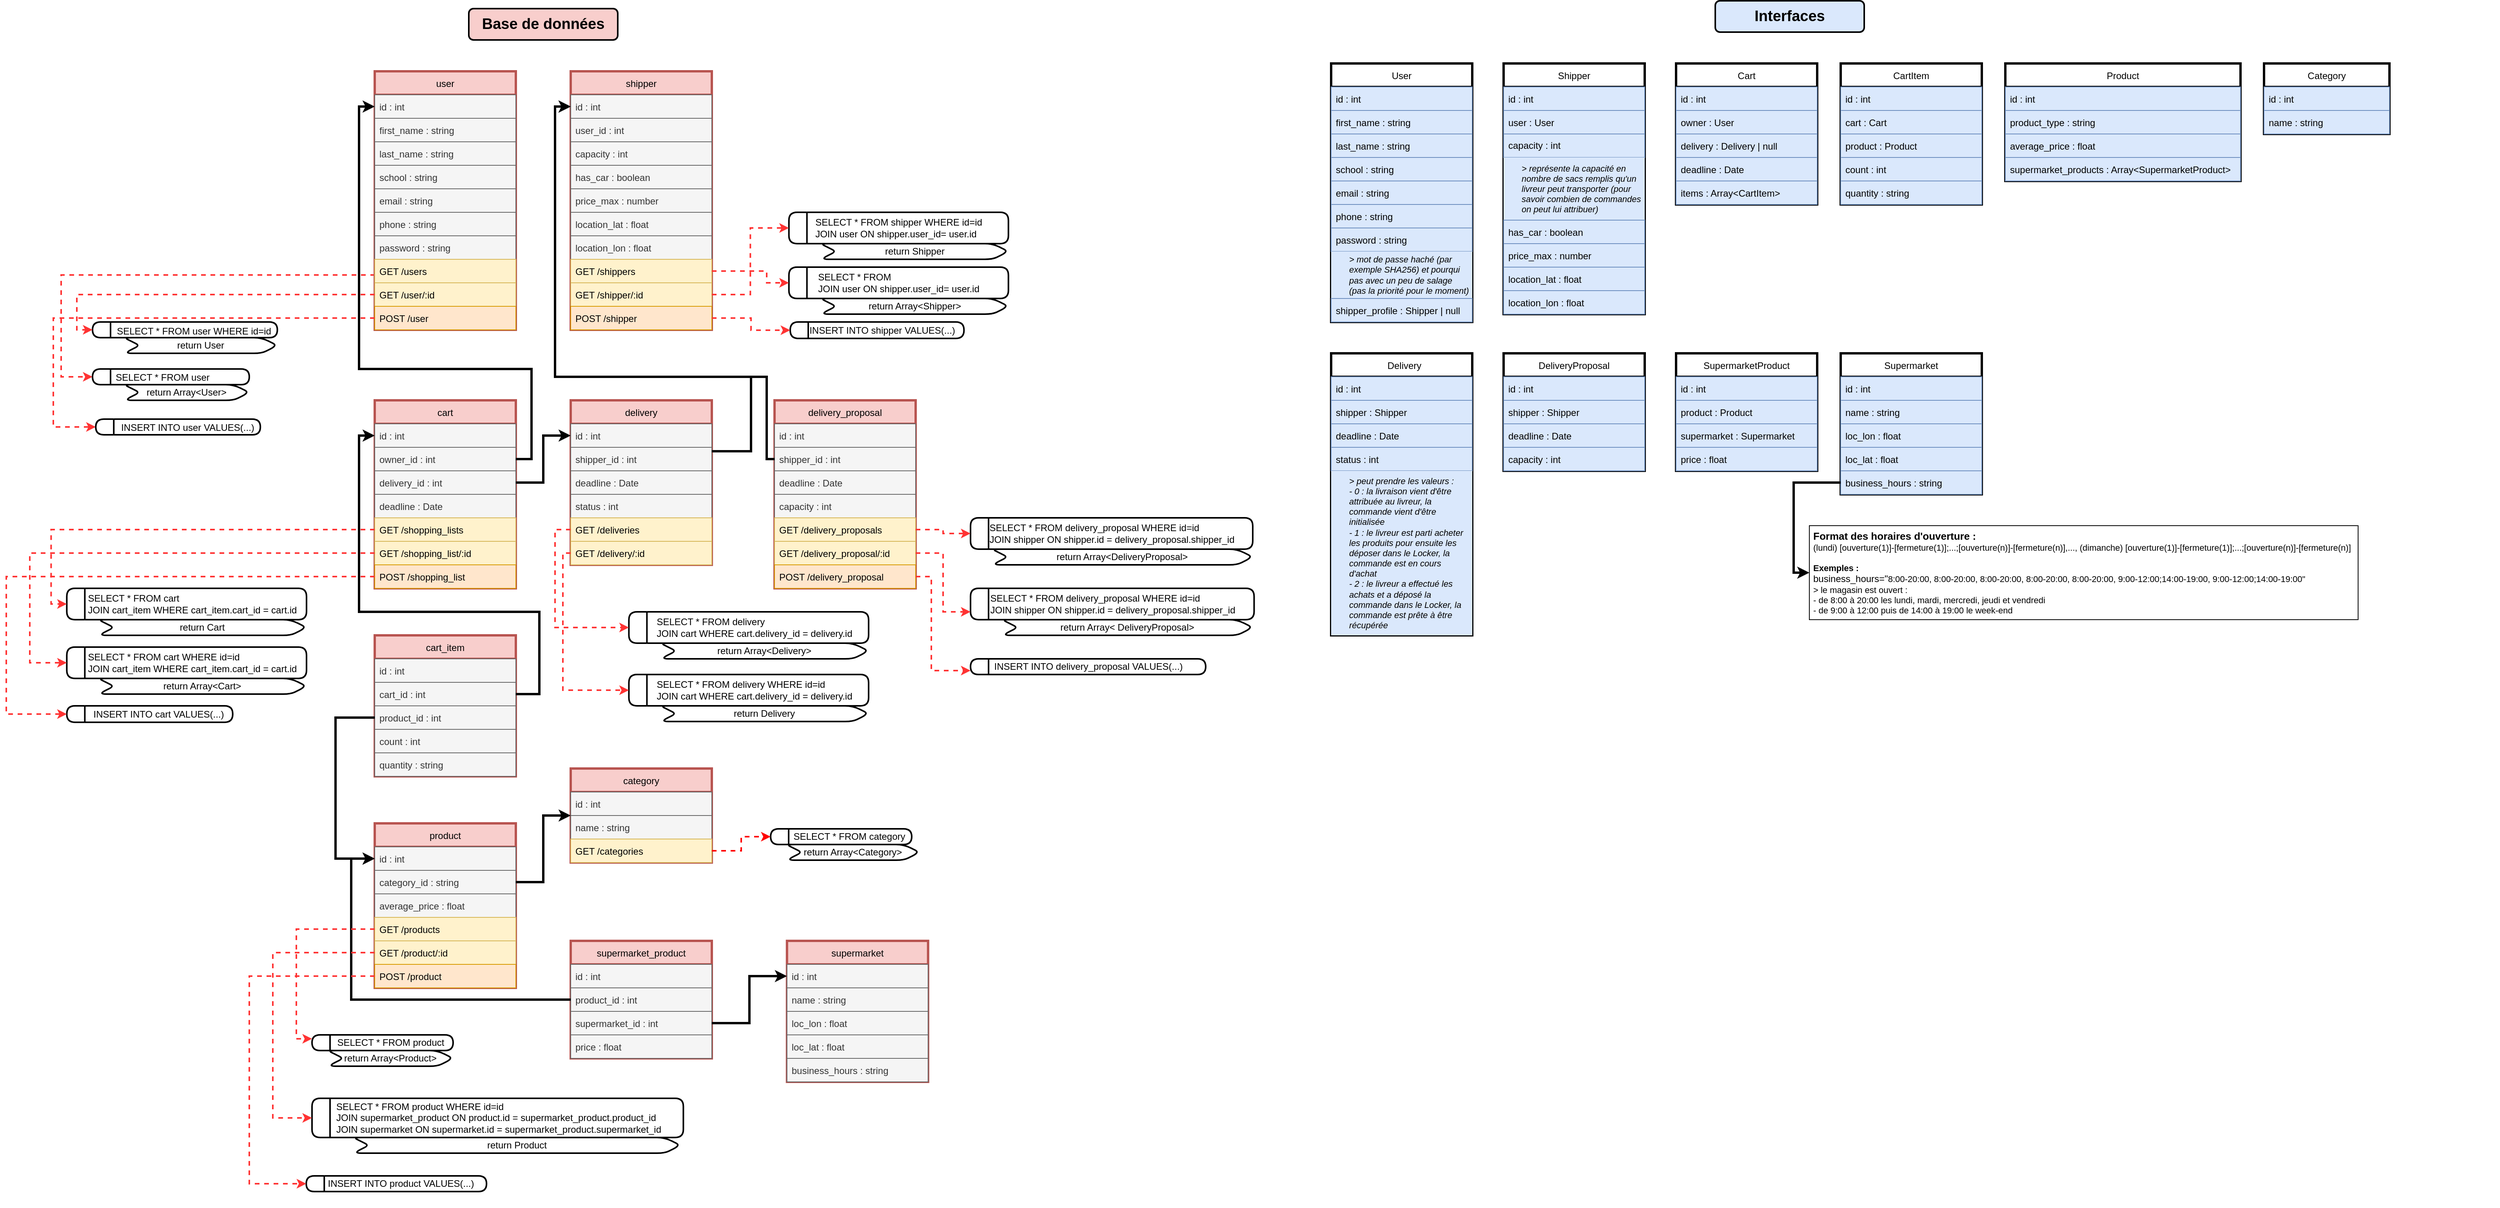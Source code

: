 <mxfile version="20.7.4" type="device"><diagram id="7bnHdsGbHI2Klc7CClRA" name="Page-1"><mxGraphModel dx="2229" dy="1496" grid="1" gridSize="10" guides="1" tooltips="1" connect="1" arrows="1" fold="1" page="1" pageScale="1" pageWidth="1169" pageHeight="827" math="0" shadow="0"><root><mxCell id="0"/><mxCell id="1" parent="0"/><mxCell id="wACTo5QeTcaAtFg1XmSd-277" style="edgeStyle=orthogonalEdgeStyle;rounded=0;orthogonalLoop=1;jettySize=auto;html=1;exitX=0;exitY=0.75;exitDx=0;exitDy=0;entryX=0;entryY=0.5;entryDx=0;entryDy=0;dashed=1;strokeColor=#FF3333;strokeWidth=2;fontSize=12;" parent="1" source="WNu78N1KQvL-Pun8rkxc-2" target="wACTo5QeTcaAtFg1XmSd-267" edge="1"><mxGeometry relative="1" as="geometry"><Array as="points"><mxPoint x="-270" y="120"/><mxPoint x="-670" y="120"/><mxPoint x="-670" y="250"/></Array></mxGeometry></mxCell><mxCell id="WNu78N1KQvL-Pun8rkxc-2" value="user" style="swimlane;fontStyle=0;childLayout=stackLayout;horizontal=1;startSize=30;horizontalStack=0;resizeParent=1;resizeParentMax=0;resizeLast=0;collapsible=1;marginBottom=0;strokeWidth=3;fillColor=#f8cecc;strokeColor=#b85450;" parent="1" vertex="1"><mxGeometry x="-270" y="-140" width="180" height="330" as="geometry"><mxRectangle x="120" y="60" width="60" height="30" as="alternateBounds"/></mxGeometry></mxCell><mxCell id="WNu78N1KQvL-Pun8rkxc-3" value="id : int" style="text;strokeColor=#666666;fillColor=#f5f5f5;align=left;verticalAlign=middle;spacingLeft=4;spacingRight=4;overflow=hidden;points=[[0,0.5],[1,0.5]];portConstraint=eastwest;rotatable=0;strokeWidth=1;fontColor=#333333;" parent="WNu78N1KQvL-Pun8rkxc-2" vertex="1"><mxGeometry y="30" width="180" height="30" as="geometry"/></mxCell><mxCell id="WNu78N1KQvL-Pun8rkxc-4" value="first_name : string" style="text;strokeColor=#666666;fillColor=#f5f5f5;align=left;verticalAlign=middle;spacingLeft=4;spacingRight=4;overflow=hidden;points=[[0,0.5],[1,0.5]];portConstraint=eastwest;rotatable=0;fontColor=#333333;" parent="WNu78N1KQvL-Pun8rkxc-2" vertex="1"><mxGeometry y="60" width="180" height="30" as="geometry"/></mxCell><mxCell id="WNu78N1KQvL-Pun8rkxc-5" value="last_name : string" style="text;strokeColor=#666666;fillColor=#f5f5f5;align=left;verticalAlign=middle;spacingLeft=4;spacingRight=4;overflow=hidden;points=[[0,0.5],[1,0.5]];portConstraint=eastwest;rotatable=0;fontColor=#333333;" parent="WNu78N1KQvL-Pun8rkxc-2" vertex="1"><mxGeometry y="90" width="180" height="30" as="geometry"/></mxCell><mxCell id="WNu78N1KQvL-Pun8rkxc-7" value="school : string" style="text;strokeColor=#666666;fillColor=#f5f5f5;align=left;verticalAlign=middle;spacingLeft=4;spacingRight=4;overflow=hidden;points=[[0,0.5],[1,0.5]];portConstraint=eastwest;rotatable=0;fontColor=#333333;" parent="WNu78N1KQvL-Pun8rkxc-2" vertex="1"><mxGeometry y="120" width="180" height="30" as="geometry"/></mxCell><mxCell id="WNu78N1KQvL-Pun8rkxc-8" value="email : string" style="text;strokeColor=#666666;fillColor=#f5f5f5;align=left;verticalAlign=middle;spacingLeft=4;spacingRight=4;overflow=hidden;points=[[0,0.5],[1,0.5]];portConstraint=eastwest;rotatable=0;fontColor=#333333;" parent="WNu78N1KQvL-Pun8rkxc-2" vertex="1"><mxGeometry y="150" width="180" height="30" as="geometry"/></mxCell><mxCell id="WNu78N1KQvL-Pun8rkxc-9" value="phone : string" style="text;strokeColor=#666666;fillColor=#f5f5f5;align=left;verticalAlign=middle;spacingLeft=4;spacingRight=4;overflow=hidden;points=[[0,0.5],[1,0.5]];portConstraint=eastwest;rotatable=0;fontColor=#333333;" parent="WNu78N1KQvL-Pun8rkxc-2" vertex="1"><mxGeometry y="180" width="180" height="30" as="geometry"/></mxCell><mxCell id="_hyyqlwsdFz9UTo1XCvp-20" value="password : string" style="text;strokeColor=#666666;fillColor=#f5f5f5;align=left;verticalAlign=middle;spacingLeft=4;spacingRight=4;overflow=hidden;points=[[0,0.5],[1,0.5]];portConstraint=eastwest;rotatable=0;fontColor=#333333;" vertex="1" parent="WNu78N1KQvL-Pun8rkxc-2"><mxGeometry y="210" width="180" height="30" as="geometry"/></mxCell><mxCell id="wACTo5QeTcaAtFg1XmSd-89" value="GET /users" style="text;strokeColor=#d6b656;fillColor=#fff2cc;align=left;verticalAlign=middle;spacingLeft=4;spacingRight=4;overflow=hidden;points=[[0,0.5],[1,0.5]];portConstraint=eastwest;rotatable=0;labelBackgroundColor=none;" parent="WNu78N1KQvL-Pun8rkxc-2" vertex="1"><mxGeometry y="240" width="180" height="30" as="geometry"/></mxCell><mxCell id="wACTo5QeTcaAtFg1XmSd-98" value="GET /user/:id" style="text;strokeColor=#d6b656;fillColor=#fff2cc;align=left;verticalAlign=middle;spacingLeft=4;spacingRight=4;overflow=hidden;points=[[0,0.5],[1,0.5]];portConstraint=eastwest;rotatable=0;labelBackgroundColor=none;" parent="WNu78N1KQvL-Pun8rkxc-2" vertex="1"><mxGeometry y="270" width="180" height="30" as="geometry"/></mxCell><mxCell id="wACTo5QeTcaAtFg1XmSd-88" value="POST /user" style="text;strokeColor=#d79b00;fillColor=#ffe6cc;align=left;verticalAlign=middle;spacingLeft=4;spacingRight=4;overflow=hidden;points=[[0,0.5],[1,0.5]];portConstraint=eastwest;rotatable=0;labelBackgroundColor=none;" parent="WNu78N1KQvL-Pun8rkxc-2" vertex="1"><mxGeometry y="300" width="180" height="30" as="geometry"/></mxCell><mxCell id="WNu78N1KQvL-Pun8rkxc-13" value="shipper" style="swimlane;fontStyle=0;childLayout=stackLayout;horizontal=1;startSize=30;horizontalStack=0;resizeParent=1;resizeParentMax=0;resizeLast=0;collapsible=1;marginBottom=0;strokeWidth=3;fillColor=#f8cecc;strokeColor=#b85450;" parent="1" vertex="1"><mxGeometry x="-20" y="-140" width="180" height="330" as="geometry"><mxRectangle x="120" y="60" width="60" height="30" as="alternateBounds"/></mxGeometry></mxCell><mxCell id="WNu78N1KQvL-Pun8rkxc-14" value="id : int" style="text;strokeColor=#666666;fillColor=#f5f5f5;align=left;verticalAlign=middle;spacingLeft=4;spacingRight=4;overflow=hidden;points=[[0,0.5],[1,0.5]];portConstraint=eastwest;rotatable=0;strokeWidth=1;fontColor=#333333;" parent="WNu78N1KQvL-Pun8rkxc-13" vertex="1"><mxGeometry y="30" width="180" height="30" as="geometry"/></mxCell><mxCell id="WNu78N1KQvL-Pun8rkxc-15" value="user_id : int" style="text;strokeColor=#666666;fillColor=#f5f5f5;align=left;verticalAlign=middle;spacingLeft=4;spacingRight=4;overflow=hidden;points=[[0,0.5],[1,0.5]];portConstraint=eastwest;rotatable=0;fontColor=#333333;" parent="WNu78N1KQvL-Pun8rkxc-13" vertex="1"><mxGeometry y="60" width="180" height="30" as="geometry"/></mxCell><mxCell id="WNu78N1KQvL-Pun8rkxc-16" value="capacity : int" style="text;strokeColor=#666666;fillColor=#f5f5f5;align=left;verticalAlign=middle;spacingLeft=4;spacingRight=4;overflow=hidden;points=[[0,0.5],[1,0.5]];portConstraint=eastwest;rotatable=0;fontColor=#333333;" parent="WNu78N1KQvL-Pun8rkxc-13" vertex="1"><mxGeometry y="90" width="180" height="30" as="geometry"/></mxCell><mxCell id="WNu78N1KQvL-Pun8rkxc-17" value="has_car : boolean" style="text;strokeColor=#666666;fillColor=#f5f5f5;align=left;verticalAlign=middle;spacingLeft=4;spacingRight=4;overflow=hidden;points=[[0,0.5],[1,0.5]];portConstraint=eastwest;rotatable=0;fontColor=#333333;" parent="WNu78N1KQvL-Pun8rkxc-13" vertex="1"><mxGeometry y="120" width="180" height="30" as="geometry"/></mxCell><mxCell id="WNu78N1KQvL-Pun8rkxc-19" value="price_max : number" style="text;strokeColor=#666666;fillColor=#f5f5f5;align=left;verticalAlign=middle;spacingLeft=4;spacingRight=4;overflow=hidden;points=[[0,0.5],[1,0.5]];portConstraint=eastwest;rotatable=0;fontColor=#333333;" parent="WNu78N1KQvL-Pun8rkxc-13" vertex="1"><mxGeometry y="150" width="180" height="30" as="geometry"/></mxCell><mxCell id="wACTo5QeTcaAtFg1XmSd-91" value="location_lat : float" style="text;strokeColor=#666666;fillColor=#f5f5f5;align=left;verticalAlign=middle;spacingLeft=4;spacingRight=4;overflow=hidden;points=[[0,0.5],[1,0.5]];portConstraint=eastwest;rotatable=0;fontColor=#333333;" parent="WNu78N1KQvL-Pun8rkxc-13" vertex="1"><mxGeometry y="180" width="180" height="30" as="geometry"/></mxCell><mxCell id="wACTo5QeTcaAtFg1XmSd-90" value="location_lon : float" style="text;align=left;verticalAlign=middle;spacingLeft=4;spacingRight=4;overflow=hidden;points=[[0,0.5],[1,0.5]];portConstraint=eastwest;rotatable=0;fillColor=#f5f5f5;fontColor=#333333;strokeColor=#666666;" parent="WNu78N1KQvL-Pun8rkxc-13" vertex="1"><mxGeometry y="210" width="180" height="30" as="geometry"/></mxCell><mxCell id="wACTo5QeTcaAtFg1XmSd-93" value="GET /shippers" style="text;strokeColor=#d6b656;fillColor=#fff2cc;align=left;verticalAlign=middle;spacingLeft=4;spacingRight=4;overflow=hidden;points=[[0,0.5],[1,0.5]];portConstraint=eastwest;rotatable=0;" parent="WNu78N1KQvL-Pun8rkxc-13" vertex="1"><mxGeometry y="240" width="180" height="30" as="geometry"/></mxCell><mxCell id="wACTo5QeTcaAtFg1XmSd-99" value="GET /shipper/:id" style="text;strokeColor=#d6b656;fillColor=#fff2cc;align=left;verticalAlign=middle;spacingLeft=4;spacingRight=4;overflow=hidden;points=[[0,0.5],[1,0.5]];portConstraint=eastwest;rotatable=0;" parent="WNu78N1KQvL-Pun8rkxc-13" vertex="1"><mxGeometry y="270" width="180" height="30" as="geometry"/></mxCell><mxCell id="wACTo5QeTcaAtFg1XmSd-92" value="POST /shipper" style="text;strokeColor=#d79b00;fillColor=#ffe6cc;align=left;verticalAlign=middle;spacingLeft=4;spacingRight=4;overflow=hidden;points=[[0,0.5],[1,0.5]];portConstraint=eastwest;rotatable=0;" parent="WNu78N1KQvL-Pun8rkxc-13" vertex="1"><mxGeometry y="300" width="180" height="30" as="geometry"/></mxCell><mxCell id="WNu78N1KQvL-Pun8rkxc-23" value="delivery" style="swimlane;fontStyle=0;childLayout=stackLayout;horizontal=1;startSize=30;horizontalStack=0;resizeParent=1;resizeParentMax=0;resizeLast=0;collapsible=1;marginBottom=0;strokeWidth=3;fillColor=#f8cecc;strokeColor=#b85450;" parent="1" vertex="1"><mxGeometry x="-20" y="280" width="180" height="210" as="geometry"><mxRectangle x="120" y="60" width="60" height="30" as="alternateBounds"/></mxGeometry></mxCell><mxCell id="WNu78N1KQvL-Pun8rkxc-24" value="id : int" style="text;strokeColor=#666666;fillColor=#f5f5f5;align=left;verticalAlign=middle;spacingLeft=4;spacingRight=4;overflow=hidden;points=[[0,0.5],[1,0.5]];portConstraint=eastwest;rotatable=0;strokeWidth=1;fontColor=#333333;" parent="WNu78N1KQvL-Pun8rkxc-23" vertex="1"><mxGeometry y="30" width="180" height="30" as="geometry"/></mxCell><mxCell id="WNu78N1KQvL-Pun8rkxc-25" value="shipper_id : int" style="text;strokeColor=#666666;fillColor=#f5f5f5;align=left;verticalAlign=middle;spacingLeft=4;spacingRight=4;overflow=hidden;points=[[0,0.5],[1,0.5]];portConstraint=eastwest;rotatable=0;fontColor=#333333;" parent="WNu78N1KQvL-Pun8rkxc-23" vertex="1"><mxGeometry y="60" width="180" height="30" as="geometry"/></mxCell><mxCell id="WNu78N1KQvL-Pun8rkxc-26" value="deadline : Date" style="text;strokeColor=#666666;fillColor=#f5f5f5;align=left;verticalAlign=middle;spacingLeft=4;spacingRight=4;overflow=hidden;points=[[0,0.5],[1,0.5]];portConstraint=eastwest;rotatable=0;fontColor=#333333;" parent="WNu78N1KQvL-Pun8rkxc-23" vertex="1"><mxGeometry y="90" width="180" height="30" as="geometry"/></mxCell><mxCell id="WNu78N1KQvL-Pun8rkxc-28" value="status : int" style="text;strokeColor=#666666;fillColor=#f5f5f5;align=left;verticalAlign=middle;spacingLeft=4;spacingRight=4;overflow=hidden;points=[[0,0.5],[1,0.5]];portConstraint=eastwest;rotatable=0;fontColor=#333333;" parent="WNu78N1KQvL-Pun8rkxc-23" vertex="1"><mxGeometry y="120" width="180" height="30" as="geometry"/></mxCell><mxCell id="wACTo5QeTcaAtFg1XmSd-107" value="GET /deliveries" style="text;strokeColor=#d6b656;fillColor=#fff2cc;align=left;verticalAlign=middle;spacingLeft=4;spacingRight=4;overflow=hidden;points=[[0,0.5],[1,0.5]];portConstraint=eastwest;rotatable=0;" parent="WNu78N1KQvL-Pun8rkxc-23" vertex="1"><mxGeometry y="150" width="180" height="30" as="geometry"/></mxCell><mxCell id="wACTo5QeTcaAtFg1XmSd-106" value="GET /delivery/:id" style="text;strokeColor=#d6b656;fillColor=#fff2cc;align=left;verticalAlign=middle;spacingLeft=4;spacingRight=4;overflow=hidden;points=[[0,0.5],[1,0.5]];portConstraint=eastwest;rotatable=0;" parent="WNu78N1KQvL-Pun8rkxc-23" vertex="1"><mxGeometry y="180" width="180" height="30" as="geometry"/></mxCell><mxCell id="wACTo5QeTcaAtFg1XmSd-1" value="cart" style="swimlane;fontStyle=0;childLayout=stackLayout;horizontal=1;startSize=30;horizontalStack=0;resizeParent=1;resizeParentMax=0;resizeLast=0;collapsible=1;marginBottom=0;strokeWidth=3;fillColor=#f8cecc;strokeColor=#b85450;" parent="1" vertex="1"><mxGeometry x="-270" y="280" width="180" height="240" as="geometry"><mxRectangle x="120" y="60" width="60" height="30" as="alternateBounds"/></mxGeometry></mxCell><mxCell id="wACTo5QeTcaAtFg1XmSd-2" value="id : int" style="text;strokeColor=#666666;fillColor=#f5f5f5;align=left;verticalAlign=middle;spacingLeft=4;spacingRight=4;overflow=hidden;points=[[0,0.5],[1,0.5]];portConstraint=eastwest;rotatable=0;strokeWidth=1;fontColor=#333333;" parent="wACTo5QeTcaAtFg1XmSd-1" vertex="1"><mxGeometry y="30" width="180" height="30" as="geometry"/></mxCell><mxCell id="wACTo5QeTcaAtFg1XmSd-3" value="owner_id : int" style="text;strokeColor=#666666;fillColor=#f5f5f5;align=left;verticalAlign=middle;spacingLeft=4;spacingRight=4;overflow=hidden;points=[[0,0.5],[1,0.5]];portConstraint=eastwest;rotatable=0;fontColor=#333333;" parent="wACTo5QeTcaAtFg1XmSd-1" vertex="1"><mxGeometry y="60" width="180" height="30" as="geometry"/></mxCell><mxCell id="wACTo5QeTcaAtFg1XmSd-4" value="delivery_id : int" style="text;strokeColor=#666666;fillColor=#f5f5f5;align=left;verticalAlign=middle;spacingLeft=4;spacingRight=4;overflow=hidden;points=[[0,0.5],[1,0.5]];portConstraint=eastwest;rotatable=0;fontColor=#333333;" parent="wACTo5QeTcaAtFg1XmSd-1" vertex="1"><mxGeometry y="90" width="180" height="30" as="geometry"/></mxCell><mxCell id="wACTo5QeTcaAtFg1XmSd-5" value="deadline : Date" style="text;strokeColor=#666666;fillColor=#f5f5f5;align=left;verticalAlign=middle;spacingLeft=4;spacingRight=4;overflow=hidden;points=[[0,0.5],[1,0.5]];portConstraint=eastwest;rotatable=0;fontColor=#333333;" parent="wACTo5QeTcaAtFg1XmSd-1" vertex="1"><mxGeometry y="120" width="180" height="30" as="geometry"/></mxCell><mxCell id="wACTo5QeTcaAtFg1XmSd-95" value="GET /shopping_lists" style="text;strokeColor=#d6b656;fillColor=#fff2cc;align=left;verticalAlign=middle;spacingLeft=4;spacingRight=4;overflow=hidden;points=[[0,0.5],[1,0.5]];portConstraint=eastwest;rotatable=0;" parent="wACTo5QeTcaAtFg1XmSd-1" vertex="1"><mxGeometry y="150" width="180" height="30" as="geometry"/></mxCell><mxCell id="wACTo5QeTcaAtFg1XmSd-94" value="GET /shopping_list/:id" style="text;strokeColor=#d6b656;fillColor=#fff2cc;align=left;verticalAlign=middle;spacingLeft=4;spacingRight=4;overflow=hidden;points=[[0,0.5],[1,0.5]];portConstraint=eastwest;rotatable=0;" parent="wACTo5QeTcaAtFg1XmSd-1" vertex="1"><mxGeometry y="180" width="180" height="30" as="geometry"/></mxCell><mxCell id="wACTo5QeTcaAtFg1XmSd-100" value="POST /shopping_list" style="text;strokeColor=#d79b00;fillColor=#ffe6cc;align=left;verticalAlign=middle;spacingLeft=4;spacingRight=4;overflow=hidden;points=[[0,0.5],[1,0.5]];portConstraint=eastwest;rotatable=0;" parent="wACTo5QeTcaAtFg1XmSd-1" vertex="1"><mxGeometry y="210" width="180" height="30" as="geometry"/></mxCell><mxCell id="wACTo5QeTcaAtFg1XmSd-26" value="delivery_proposal" style="swimlane;fontStyle=0;childLayout=stackLayout;horizontal=1;startSize=30;horizontalStack=0;resizeParent=1;resizeParentMax=0;resizeLast=0;collapsible=1;marginBottom=0;strokeWidth=3;fillColor=#f8cecc;strokeColor=#b85450;" parent="1" vertex="1"><mxGeometry x="240" y="280" width="180" height="240" as="geometry"><mxRectangle x="120" y="60" width="60" height="30" as="alternateBounds"/></mxGeometry></mxCell><mxCell id="wACTo5QeTcaAtFg1XmSd-27" value="id : int" style="text;strokeColor=#666666;fillColor=#f5f5f5;align=left;verticalAlign=middle;spacingLeft=4;spacingRight=4;overflow=hidden;points=[[0,0.5],[1,0.5]];portConstraint=eastwest;rotatable=0;strokeWidth=1;fontColor=#333333;" parent="wACTo5QeTcaAtFg1XmSd-26" vertex="1"><mxGeometry y="30" width="180" height="30" as="geometry"/></mxCell><mxCell id="wACTo5QeTcaAtFg1XmSd-28" value="shipper_id : int" style="text;strokeColor=#666666;fillColor=#f5f5f5;align=left;verticalAlign=middle;spacingLeft=4;spacingRight=4;overflow=hidden;points=[[0,0.5],[1,0.5]];portConstraint=eastwest;rotatable=0;fontColor=#333333;" parent="wACTo5QeTcaAtFg1XmSd-26" vertex="1"><mxGeometry y="60" width="180" height="30" as="geometry"/></mxCell><mxCell id="wACTo5QeTcaAtFg1XmSd-29" value="deadline : Date" style="text;strokeColor=#666666;fillColor=#f5f5f5;align=left;verticalAlign=middle;spacingLeft=4;spacingRight=4;overflow=hidden;points=[[0,0.5],[1,0.5]];portConstraint=eastwest;rotatable=0;fontColor=#333333;" parent="wACTo5QeTcaAtFg1XmSd-26" vertex="1"><mxGeometry y="90" width="180" height="30" as="geometry"/></mxCell><mxCell id="wACTo5QeTcaAtFg1XmSd-30" value="capacity : int" style="text;strokeColor=#666666;fillColor=#f5f5f5;align=left;verticalAlign=middle;spacingLeft=4;spacingRight=4;overflow=hidden;points=[[0,0.5],[1,0.5]];portConstraint=eastwest;rotatable=0;fontColor=#333333;" parent="wACTo5QeTcaAtFg1XmSd-26" vertex="1"><mxGeometry y="120" width="180" height="30" as="geometry"/></mxCell><mxCell id="wACTo5QeTcaAtFg1XmSd-111" value="GET /delivery_proposals" style="text;strokeColor=#d6b656;fillColor=#fff2cc;align=left;verticalAlign=middle;spacingLeft=4;spacingRight=4;overflow=hidden;points=[[0,0.5],[1,0.5]];portConstraint=eastwest;rotatable=0;" parent="wACTo5QeTcaAtFg1XmSd-26" vertex="1"><mxGeometry y="150" width="180" height="30" as="geometry"/></mxCell><mxCell id="wACTo5QeTcaAtFg1XmSd-110" value="GET /delivery_proposal/:id" style="text;strokeColor=#d6b656;fillColor=#fff2cc;align=left;verticalAlign=middle;spacingLeft=4;spacingRight=4;overflow=hidden;points=[[0,0.5],[1,0.5]];portConstraint=eastwest;rotatable=0;" parent="wACTo5QeTcaAtFg1XmSd-26" vertex="1"><mxGeometry y="180" width="180" height="30" as="geometry"/></mxCell><mxCell id="wACTo5QeTcaAtFg1XmSd-112" value="POST /delivery_proposal" style="text;strokeColor=#d79b00;fillColor=#ffe6cc;align=left;verticalAlign=middle;spacingLeft=4;spacingRight=4;overflow=hidden;points=[[0,0.5],[1,0.5]];portConstraint=eastwest;rotatable=0;" parent="wACTo5QeTcaAtFg1XmSd-26" vertex="1"><mxGeometry y="210" width="180" height="30" as="geometry"/></mxCell><mxCell id="wACTo5QeTcaAtFg1XmSd-11" value="cart_item" style="swimlane;fontStyle=0;childLayout=stackLayout;horizontal=1;startSize=30;horizontalStack=0;resizeParent=1;resizeParentMax=0;resizeLast=0;collapsible=1;marginBottom=0;strokeWidth=3;fillColor=#f8cecc;strokeColor=#b85450;" parent="1" vertex="1"><mxGeometry x="-270" y="580" width="180" height="180" as="geometry"><mxRectangle x="120" y="60" width="60" height="30" as="alternateBounds"/></mxGeometry></mxCell><mxCell id="wACTo5QeTcaAtFg1XmSd-12" value="id : int" style="text;strokeColor=#666666;fillColor=#f5f5f5;align=left;verticalAlign=middle;spacingLeft=4;spacingRight=4;overflow=hidden;points=[[0,0.5],[1,0.5]];portConstraint=eastwest;rotatable=0;strokeWidth=1;fontColor=#333333;" parent="wACTo5QeTcaAtFg1XmSd-11" vertex="1"><mxGeometry y="30" width="180" height="30" as="geometry"/></mxCell><mxCell id="wACTo5QeTcaAtFg1XmSd-13" value="cart_id : int" style="text;strokeColor=#666666;fillColor=#f5f5f5;align=left;verticalAlign=middle;spacingLeft=4;spacingRight=4;overflow=hidden;points=[[0,0.5],[1,0.5]];portConstraint=eastwest;rotatable=0;fontColor=#333333;" parent="wACTo5QeTcaAtFg1XmSd-11" vertex="1"><mxGeometry y="60" width="180" height="30" as="geometry"/></mxCell><mxCell id="wACTo5QeTcaAtFg1XmSd-14" value="product_id : int" style="text;strokeColor=#666666;fillColor=#f5f5f5;align=left;verticalAlign=middle;spacingLeft=4;spacingRight=4;overflow=hidden;points=[[0,0.5],[1,0.5]];portConstraint=eastwest;rotatable=0;fontColor=#333333;" parent="wACTo5QeTcaAtFg1XmSd-11" vertex="1"><mxGeometry y="90" width="180" height="30" as="geometry"/></mxCell><mxCell id="wACTo5QeTcaAtFg1XmSd-15" value="count : int" style="text;strokeColor=#666666;fillColor=#f5f5f5;align=left;verticalAlign=middle;spacingLeft=4;spacingRight=4;overflow=hidden;points=[[0,0.5],[1,0.5]];portConstraint=eastwest;rotatable=0;fontColor=#333333;" parent="wACTo5QeTcaAtFg1XmSd-11" vertex="1"><mxGeometry y="120" width="180" height="30" as="geometry"/></mxCell><mxCell id="wACTo5QeTcaAtFg1XmSd-18" value="quantity : string" style="text;strokeColor=#666666;fillColor=#f5f5f5;align=left;verticalAlign=middle;spacingLeft=4;spacingRight=4;overflow=hidden;points=[[0,0.5],[1,0.5]];portConstraint=eastwest;rotatable=0;fontColor=#333333;" parent="wACTo5QeTcaAtFg1XmSd-11" vertex="1"><mxGeometry y="150" width="180" height="30" as="geometry"/></mxCell><mxCell id="wACTo5QeTcaAtFg1XmSd-37" value="product" style="swimlane;fontStyle=0;childLayout=stackLayout;horizontal=1;startSize=30;horizontalStack=0;resizeParent=1;resizeParentMax=0;resizeLast=0;collapsible=1;marginBottom=0;strokeWidth=3;fillColor=#f8cecc;strokeColor=#b85450;" parent="1" vertex="1"><mxGeometry x="-270" y="820" width="180" height="210" as="geometry"><mxRectangle x="120" y="60" width="60" height="30" as="alternateBounds"/></mxGeometry></mxCell><mxCell id="wACTo5QeTcaAtFg1XmSd-38" value="id : int" style="text;strokeColor=#666666;fillColor=#f5f5f5;align=left;verticalAlign=middle;spacingLeft=4;spacingRight=4;overflow=hidden;points=[[0,0.5],[1,0.5]];portConstraint=eastwest;rotatable=0;strokeWidth=1;fontColor=#333333;" parent="wACTo5QeTcaAtFg1XmSd-37" vertex="1"><mxGeometry y="30" width="180" height="30" as="geometry"/></mxCell><mxCell id="wACTo5QeTcaAtFg1XmSd-39" value="category_id : string" style="text;strokeColor=#666666;fillColor=#f5f5f5;align=left;verticalAlign=middle;spacingLeft=4;spacingRight=4;overflow=hidden;points=[[0,0.5],[1,0.5]];portConstraint=eastwest;rotatable=0;fontColor=#333333;" parent="wACTo5QeTcaAtFg1XmSd-37" vertex="1"><mxGeometry y="60" width="180" height="30" as="geometry"/></mxCell><mxCell id="wACTo5QeTcaAtFg1XmSd-40" value="average_price : float" style="text;strokeColor=#666666;fillColor=#f5f5f5;align=left;verticalAlign=middle;spacingLeft=4;spacingRight=4;overflow=hidden;points=[[0,0.5],[1,0.5]];portConstraint=eastwest;rotatable=0;fontColor=#333333;" parent="wACTo5QeTcaAtFg1XmSd-37" vertex="1"><mxGeometry y="90" width="180" height="30" as="geometry"/></mxCell><mxCell id="wACTo5QeTcaAtFg1XmSd-115" value="GET /products" style="text;strokeColor=#d6b656;fillColor=#fff2cc;align=left;verticalAlign=middle;spacingLeft=4;spacingRight=4;overflow=hidden;points=[[0,0.5],[1,0.5]];portConstraint=eastwest;rotatable=0;" parent="wACTo5QeTcaAtFg1XmSd-37" vertex="1"><mxGeometry y="120" width="180" height="30" as="geometry"/></mxCell><mxCell id="wACTo5QeTcaAtFg1XmSd-114" value="GET /product/:id" style="text;strokeColor=#d6b656;fillColor=#fff2cc;align=left;verticalAlign=middle;spacingLeft=4;spacingRight=4;overflow=hidden;points=[[0,0.5],[1,0.5]];portConstraint=eastwest;rotatable=0;" parent="wACTo5QeTcaAtFg1XmSd-37" vertex="1"><mxGeometry y="150" width="180" height="30" as="geometry"/></mxCell><mxCell id="wACTo5QeTcaAtFg1XmSd-113" value="POST /product" style="text;strokeColor=#d79b00;fillColor=#ffe6cc;align=left;verticalAlign=middle;spacingLeft=4;spacingRight=4;overflow=hidden;points=[[0,0.5],[1,0.5]];portConstraint=eastwest;rotatable=0;" parent="wACTo5QeTcaAtFg1XmSd-37" vertex="1"><mxGeometry y="180" width="180" height="30" as="geometry"/></mxCell><mxCell id="wACTo5QeTcaAtFg1XmSd-43" value="supermarket" style="swimlane;fontStyle=0;childLayout=stackLayout;horizontal=1;startSize=30;horizontalStack=0;resizeParent=1;resizeParentMax=0;resizeLast=0;collapsible=1;marginBottom=0;strokeWidth=3;fillColor=#f8cecc;strokeColor=#b85450;" parent="1" vertex="1"><mxGeometry x="255.87" y="970" width="180" height="180" as="geometry"><mxRectangle x="820" y="600" width="60" height="30" as="alternateBounds"/></mxGeometry></mxCell><mxCell id="wACTo5QeTcaAtFg1XmSd-44" value="id : int" style="text;strokeColor=#666666;fillColor=#f5f5f5;align=left;verticalAlign=middle;spacingLeft=4;spacingRight=4;overflow=hidden;points=[[0,0.5],[1,0.5]];portConstraint=eastwest;rotatable=0;strokeWidth=1;fontColor=#333333;" parent="wACTo5QeTcaAtFg1XmSd-43" vertex="1"><mxGeometry y="30" width="180" height="30" as="geometry"/></mxCell><mxCell id="wACTo5QeTcaAtFg1XmSd-45" value="name : string" style="text;strokeColor=#666666;fillColor=#f5f5f5;align=left;verticalAlign=middle;spacingLeft=4;spacingRight=4;overflow=hidden;points=[[0,0.5],[1,0.5]];portConstraint=eastwest;rotatable=0;fontColor=#333333;" parent="wACTo5QeTcaAtFg1XmSd-43" vertex="1"><mxGeometry y="60" width="180" height="30" as="geometry"/></mxCell><mxCell id="wACTo5QeTcaAtFg1XmSd-220" value="loc_lon : float" style="text;strokeColor=#666666;fillColor=#f5f5f5;align=left;verticalAlign=middle;spacingLeft=4;spacingRight=4;overflow=hidden;points=[[0,0.5],[1,0.5]];portConstraint=eastwest;rotatable=0;fontColor=#333333;" parent="wACTo5QeTcaAtFg1XmSd-43" vertex="1"><mxGeometry y="90" width="180" height="30" as="geometry"/></mxCell><mxCell id="wACTo5QeTcaAtFg1XmSd-108" value="loc_lat : float" style="text;strokeColor=#666666;fillColor=#f5f5f5;align=left;verticalAlign=middle;spacingLeft=4;spacingRight=4;overflow=hidden;points=[[0,0.5],[1,0.5]];portConstraint=eastwest;rotatable=0;fontColor=#333333;" parent="wACTo5QeTcaAtFg1XmSd-43" vertex="1"><mxGeometry y="120" width="180" height="30" as="geometry"/></mxCell><mxCell id="wACTo5QeTcaAtFg1XmSd-46" value="business_hours : string" style="text;strokeColor=#666666;fillColor=#f5f5f5;align=left;verticalAlign=middle;spacingLeft=4;spacingRight=4;overflow=hidden;points=[[0,0.5],[1,0.5]];portConstraint=eastwest;rotatable=0;fontColor=#333333;" parent="wACTo5QeTcaAtFg1XmSd-43" vertex="1"><mxGeometry y="150" width="180" height="30" as="geometry"/></mxCell><mxCell id="wACTo5QeTcaAtFg1XmSd-51" value="supermarket_product" style="swimlane;fontStyle=0;childLayout=stackLayout;horizontal=1;startSize=30;horizontalStack=0;resizeParent=1;resizeParentMax=0;resizeLast=0;collapsible=1;marginBottom=0;strokeWidth=3;fillColor=#f8cecc;strokeColor=#b85450;" parent="1" vertex="1"><mxGeometry x="-20" y="970" width="180" height="150" as="geometry"><mxRectangle x="820" y="600" width="60" height="30" as="alternateBounds"/></mxGeometry></mxCell><mxCell id="wACTo5QeTcaAtFg1XmSd-52" value="id : int" style="text;strokeColor=#666666;fillColor=#f5f5f5;align=left;verticalAlign=middle;spacingLeft=4;spacingRight=4;overflow=hidden;points=[[0,0.5],[1,0.5]];portConstraint=eastwest;rotatable=0;strokeWidth=1;fontColor=#333333;" parent="wACTo5QeTcaAtFg1XmSd-51" vertex="1"><mxGeometry y="30" width="180" height="30" as="geometry"/></mxCell><mxCell id="wACTo5QeTcaAtFg1XmSd-53" value="product_id : int" style="text;strokeColor=#666666;fillColor=#f5f5f5;align=left;verticalAlign=middle;spacingLeft=4;spacingRight=4;overflow=hidden;points=[[0,0.5],[1,0.5]];portConstraint=eastwest;rotatable=0;fontColor=#333333;" parent="wACTo5QeTcaAtFg1XmSd-51" vertex="1"><mxGeometry y="60" width="180" height="30" as="geometry"/></mxCell><mxCell id="wACTo5QeTcaAtFg1XmSd-54" value="supermarket_id : int" style="text;strokeColor=#666666;fillColor=#f5f5f5;align=left;verticalAlign=middle;spacingLeft=4;spacingRight=4;overflow=hidden;points=[[0,0.5],[1,0.5]];portConstraint=eastwest;rotatable=0;fontColor=#333333;" parent="wACTo5QeTcaAtFg1XmSd-51" vertex="1"><mxGeometry y="90" width="180" height="30" as="geometry"/></mxCell><mxCell id="wACTo5QeTcaAtFg1XmSd-55" value="price : float" style="text;strokeColor=#666666;fillColor=#f5f5f5;align=left;verticalAlign=middle;spacingLeft=4;spacingRight=4;overflow=hidden;points=[[0,0.5],[1,0.5]];portConstraint=eastwest;rotatable=0;fontColor=#333333;" parent="wACTo5QeTcaAtFg1XmSd-51" vertex="1"><mxGeometry y="120" width="180" height="30" as="geometry"/></mxCell><mxCell id="wACTo5QeTcaAtFg1XmSd-70" style="edgeStyle=orthogonalEdgeStyle;rounded=0;orthogonalLoop=1;jettySize=auto;html=1;entryX=0;entryY=0.5;entryDx=0;entryDy=0;strokeWidth=3;" parent="1" source="wACTo5QeTcaAtFg1XmSd-54" target="wACTo5QeTcaAtFg1XmSd-44" edge="1"><mxGeometry relative="1" as="geometry"/></mxCell><mxCell id="wACTo5QeTcaAtFg1XmSd-169" style="edgeStyle=orthogonalEdgeStyle;rounded=0;orthogonalLoop=1;jettySize=auto;html=1;entryX=0;entryY=0.5;entryDx=0;entryDy=0;strokeWidth=3;" parent="1" source="wACTo5QeTcaAtFg1XmSd-14" target="wACTo5QeTcaAtFg1XmSd-38" edge="1"><mxGeometry relative="1" as="geometry"><Array as="points"><mxPoint x="-320" y="685"/><mxPoint x="-320" y="865"/></Array></mxGeometry></mxCell><mxCell id="wACTo5QeTcaAtFg1XmSd-176" style="edgeStyle=orthogonalEdgeStyle;rounded=0;orthogonalLoop=1;jettySize=auto;html=1;entryX=0;entryY=0.5;entryDx=0;entryDy=0;strokeWidth=3;" parent="1" source="wACTo5QeTcaAtFg1XmSd-4" target="WNu78N1KQvL-Pun8rkxc-24" edge="1"><mxGeometry relative="1" as="geometry"/></mxCell><mxCell id="wACTo5QeTcaAtFg1XmSd-179" style="edgeStyle=orthogonalEdgeStyle;rounded=0;orthogonalLoop=1;jettySize=auto;html=1;entryX=0;entryY=0.5;entryDx=0;entryDy=0;strokeWidth=3;" parent="1" source="wACTo5QeTcaAtFg1XmSd-13" target="wACTo5QeTcaAtFg1XmSd-2" edge="1"><mxGeometry relative="1" as="geometry"><Array as="points"><mxPoint x="-60" y="655"/><mxPoint x="-60" y="550"/><mxPoint x="-290" y="550"/><mxPoint x="-290" y="325"/></Array></mxGeometry></mxCell><mxCell id="wACTo5QeTcaAtFg1XmSd-180" style="edgeStyle=orthogonalEdgeStyle;rounded=0;orthogonalLoop=1;jettySize=auto;html=1;entryX=0;entryY=0.5;entryDx=0;entryDy=0;strokeWidth=3;" parent="1" source="wACTo5QeTcaAtFg1XmSd-3" target="WNu78N1KQvL-Pun8rkxc-3" edge="1"><mxGeometry relative="1" as="geometry"><Array as="points"><mxPoint x="-70" y="355"/><mxPoint x="-70" y="240"/><mxPoint x="-290" y="240"/><mxPoint x="-290" y="-95"/></Array></mxGeometry></mxCell><mxCell id="wACTo5QeTcaAtFg1XmSd-181" style="edgeStyle=orthogonalEdgeStyle;rounded=0;orthogonalLoop=1;jettySize=auto;html=1;entryX=0;entryY=0.5;entryDx=0;entryDy=0;strokeWidth=3;" parent="1" source="WNu78N1KQvL-Pun8rkxc-25" target="WNu78N1KQvL-Pun8rkxc-14" edge="1"><mxGeometry relative="1" as="geometry"><Array as="points"><mxPoint x="210" y="345"/><mxPoint x="210" y="250"/><mxPoint x="-40" y="250"/><mxPoint x="-40" y="-95"/></Array></mxGeometry></mxCell><mxCell id="wACTo5QeTcaAtFg1XmSd-183" style="edgeStyle=orthogonalEdgeStyle;rounded=0;orthogonalLoop=1;jettySize=auto;html=1;entryX=0;entryY=0.5;entryDx=0;entryDy=0;strokeWidth=3;" parent="1" source="wACTo5QeTcaAtFg1XmSd-28" target="WNu78N1KQvL-Pun8rkxc-14" edge="1"><mxGeometry relative="1" as="geometry"><Array as="points"><mxPoint x="230" y="355"/><mxPoint x="230" y="250"/><mxPoint x="-40" y="250"/><mxPoint x="-40" y="-95"/></Array></mxGeometry></mxCell><mxCell id="wACTo5QeTcaAtFg1XmSd-184" style="edgeStyle=orthogonalEdgeStyle;rounded=0;orthogonalLoop=1;jettySize=auto;html=1;entryX=0;entryY=0.5;entryDx=0;entryDy=0;strokeWidth=3;" parent="1" source="wACTo5QeTcaAtFg1XmSd-53" target="wACTo5QeTcaAtFg1XmSd-38" edge="1"><mxGeometry relative="1" as="geometry"><Array as="points"><mxPoint x="-300" y="1045"/><mxPoint x="-300" y="865"/></Array></mxGeometry></mxCell><mxCell id="wACTo5QeTcaAtFg1XmSd-222" value="&lt;font style=&quot;font-size: 19px;&quot;&gt;&lt;b&gt;Base de données&lt;/b&gt;&lt;/font&gt;" style="text;html=1;strokeColor=#000000;fillColor=#f8cecc;align=center;verticalAlign=middle;whiteSpace=wrap;rounded=1;labelBackgroundColor=none;strokeWidth=2;" parent="1" vertex="1"><mxGeometry x="-150" y="-220" width="190" height="40" as="geometry"/></mxCell><mxCell id="wACTo5QeTcaAtFg1XmSd-244" value="" style="group" parent="1" vertex="1" connectable="0"><mxGeometry x="490" y="450" width="360" height="40" as="geometry"/></mxCell><mxCell id="wACTo5QeTcaAtFg1XmSd-245" value="" style="swimlane;horizontal=0;whiteSpace=wrap;html=1;rounded=1;labelBackgroundColor=none;strokeColor=#000000;strokeWidth=2;fontSize=19;" parent="wACTo5QeTcaAtFg1XmSd-244" vertex="1"><mxGeometry y="-20" width="360" height="40" as="geometry"/></mxCell><mxCell id="wACTo5QeTcaAtFg1XmSd-246" value="&lt;div style=&quot;text-align: left;&quot;&gt;&lt;span style=&quot;background-color: initial;&quot;&gt;SELECT * FROM delivery_proposal WHERE id=id&lt;/span&gt;&lt;/div&gt;&lt;div style=&quot;text-align: left;&quot;&gt;&lt;span style=&quot;background-color: initial;&quot;&gt;JOIN shipper ON shipper.id = delivery_proposal.shipper_id&lt;/span&gt;&lt;/div&gt;" style="text;html=1;align=center;verticalAlign=middle;resizable=0;points=[];autosize=1;strokeColor=none;fillColor=none;fontSize=12;spacing=0;" parent="wACTo5QeTcaAtFg1XmSd-245" vertex="1"><mxGeometry x="14.998" width="330" height="40" as="geometry"/></mxCell><mxCell id="wACTo5QeTcaAtFg1XmSd-247" value="return Array&amp;lt;DeliveryProposal&amp;gt;" style="shape=step;perimeter=stepPerimeter;whiteSpace=wrap;html=1;fixedSize=1;rounded=1;labelBackgroundColor=none;strokeColor=#000000;strokeWidth=2;fontSize=12;" parent="wACTo5QeTcaAtFg1XmSd-244" vertex="1"><mxGeometry x="27.37" y="20" width="332.63" height="20" as="geometry"/></mxCell><mxCell id="wACTo5QeTcaAtFg1XmSd-248" value="" style="group" parent="1" vertex="1" connectable="0"><mxGeometry x="490.0" y="540" width="381.84" height="40" as="geometry"/></mxCell><mxCell id="wACTo5QeTcaAtFg1XmSd-249" value="" style="swimlane;horizontal=0;whiteSpace=wrap;html=1;rounded=1;labelBackgroundColor=none;strokeColor=#000000;strokeWidth=2;fontSize=19;" parent="wACTo5QeTcaAtFg1XmSd-248" vertex="1"><mxGeometry y="-20" width="361.74" height="40" as="geometry"/></mxCell><mxCell id="wACTo5QeTcaAtFg1XmSd-250" value="&lt;div style=&quot;text-align: left;&quot;&gt;&lt;span style=&quot;background-color: initial;&quot;&gt;SELECT * FROM delivery_proposal WHERE id=id&lt;/span&gt;&lt;/div&gt;&lt;font style=&quot;font-size: 12px;&quot;&gt;&lt;div style=&quot;text-align: left;&quot;&gt;&lt;span style=&quot;background-color: initial;&quot;&gt;JOIN shipper ON shipper.id = delivery_proposal.shipper_id&lt;/span&gt;&lt;/div&gt;&lt;/font&gt;" style="text;html=1;align=center;verticalAlign=middle;resizable=0;points=[];autosize=1;strokeColor=none;fillColor=none;fontSize=12;spacing=0;" parent="wACTo5QeTcaAtFg1XmSd-249" vertex="1"><mxGeometry x="15.873" width="330" height="40" as="geometry"/></mxCell><mxCell id="wACTo5QeTcaAtFg1XmSd-251" value="return Array&amp;lt;&amp;nbsp;DeliveryProposal&amp;gt;" style="shape=step;perimeter=stepPerimeter;whiteSpace=wrap;html=1;fixedSize=1;rounded=1;labelBackgroundColor=none;strokeColor=#000000;strokeWidth=2;fontSize=12;" parent="wACTo5QeTcaAtFg1XmSd-248" vertex="1"><mxGeometry x="40.19" y="20" width="319.81" height="20" as="geometry"/></mxCell><mxCell id="wACTo5QeTcaAtFg1XmSd-253" value="" style="swimlane;horizontal=0;whiteSpace=wrap;html=1;rounded=1;labelBackgroundColor=none;strokeColor=#000000;strokeWidth=2;fontSize=19;" parent="1" vertex="1"><mxGeometry x="490" y="610" width="300" height="20" as="geometry"/></mxCell><mxCell id="wACTo5QeTcaAtFg1XmSd-254" value="&lt;font style=&quot;font-size: 12px;&quot;&gt;INSERT INTO delivery_proposal VALUES(...)&lt;/font&gt;" style="text;html=1;align=center;verticalAlign=middle;resizable=0;points=[];autosize=1;strokeColor=none;fillColor=none;fontSize=12;spacing=0;" parent="wACTo5QeTcaAtFg1XmSd-253" vertex="1"><mxGeometry x="20.004" width="260" height="20" as="geometry"/></mxCell><mxCell id="wACTo5QeTcaAtFg1XmSd-234" value="" style="group;align=left;" parent="1" vertex="1" connectable="0"><mxGeometry x="-350" y="1201" width="500" height="40" as="geometry"/></mxCell><mxCell id="wACTo5QeTcaAtFg1XmSd-235" value="" style="swimlane;horizontal=0;whiteSpace=wrap;html=1;rounded=1;labelBackgroundColor=none;strokeColor=#000000;strokeWidth=2;fontSize=19;" parent="wACTo5QeTcaAtFg1XmSd-234" vertex="1"><mxGeometry y="-30" width="473.69" height="50" as="geometry"/></mxCell><mxCell id="wACTo5QeTcaAtFg1XmSd-236" value="&lt;font style=&quot;font-size: 12px;&quot;&gt;SELECT * FROM product WHERE id=id &lt;br&gt;JOIN supermarket_product ON&amp;nbsp;&lt;/font&gt;product.id = supermarket_product.product_id&lt;br&gt;JOIN supermarket ON supermarket.id = supermarket_product.supermarket_id" style="text;html=1;align=left;verticalAlign=middle;resizable=0;points=[];autosize=1;strokeColor=none;fillColor=none;fontSize=12;spacing=0;" parent="wACTo5QeTcaAtFg1XmSd-235" vertex="1"><mxGeometry x="30.999" width="430" height="50" as="geometry"/></mxCell><mxCell id="wACTo5QeTcaAtFg1XmSd-237" value="return Product" style="shape=step;perimeter=stepPerimeter;whiteSpace=wrap;html=1;fixedSize=1;rounded=1;labelBackgroundColor=none;strokeColor=#000000;strokeWidth=2;fontSize=12;" parent="wACTo5QeTcaAtFg1XmSd-234" vertex="1"><mxGeometry x="52.63" y="20" width="417.37" height="20" as="geometry"/></mxCell><mxCell id="wACTo5QeTcaAtFg1XmSd-233" value="" style="group" parent="1" vertex="1" connectable="0"><mxGeometry x="-350" y="1090" width="190" height="40" as="geometry"/></mxCell><mxCell id="wACTo5QeTcaAtFg1XmSd-225" value="" style="swimlane;horizontal=0;whiteSpace=wrap;html=1;rounded=1;labelBackgroundColor=none;strokeColor=#000000;strokeWidth=2;fontSize=19;" parent="wACTo5QeTcaAtFg1XmSd-233" vertex="1"><mxGeometry width="180" height="20" as="geometry"/></mxCell><mxCell id="wACTo5QeTcaAtFg1XmSd-226" value="&lt;font style=&quot;font-size: 12px;&quot;&gt;SELECT * FROM product&lt;/font&gt;" style="text;html=1;align=center;verticalAlign=middle;resizable=0;points=[];autosize=1;strokeColor=none;fillColor=none;fontSize=12;spacing=0;" parent="wACTo5QeTcaAtFg1XmSd-225" vertex="1"><mxGeometry x="20" width="160" height="20" as="geometry"/></mxCell><mxCell id="wACTo5QeTcaAtFg1XmSd-232" value="return Array&amp;lt;Product&amp;gt;" style="shape=step;perimeter=stepPerimeter;whiteSpace=wrap;html=1;fixedSize=1;rounded=1;labelBackgroundColor=none;strokeColor=#000000;strokeWidth=2;fontSize=12;" parent="wACTo5QeTcaAtFg1XmSd-233" vertex="1"><mxGeometry x="20" y="20" width="160" height="20" as="geometry"/></mxCell><mxCell id="wACTo5QeTcaAtFg1XmSd-238" value="" style="group" parent="1" vertex="1" connectable="0"><mxGeometry x="-297.37" y="1270" width="320" height="40" as="geometry"/></mxCell><mxCell id="wACTo5QeTcaAtFg1XmSd-239" value="" style="swimlane;horizontal=0;whiteSpace=wrap;html=1;rounded=1;labelBackgroundColor=none;strokeColor=#000000;strokeWidth=2;fontSize=19;" parent="wACTo5QeTcaAtFg1XmSd-238" vertex="1"><mxGeometry x="-60" width="230" height="20" as="geometry"/></mxCell><mxCell id="wACTo5QeTcaAtFg1XmSd-240" value="&lt;font style=&quot;font-size: 12px;&quot;&gt;INSERT INTO product VALUES(...)&lt;/font&gt;" style="text;html=1;align=center;verticalAlign=middle;resizable=0;points=[];autosize=1;strokeColor=none;fillColor=none;fontSize=12;spacing=0;" parent="wACTo5QeTcaAtFg1XmSd-239" vertex="1"><mxGeometry x="15.004" width="210" height="20" as="geometry"/></mxCell><mxCell id="wACTo5QeTcaAtFg1XmSd-255" style="edgeStyle=orthogonalEdgeStyle;rounded=0;orthogonalLoop=1;jettySize=auto;html=1;entryX=0;entryY=0.25;entryDx=0;entryDy=0;strokeWidth=2;fontSize=12;dashed=1;strokeColor=#FF3333;" parent="1" source="wACTo5QeTcaAtFg1XmSd-115" target="wACTo5QeTcaAtFg1XmSd-225" edge="1"><mxGeometry relative="1" as="geometry"/></mxCell><mxCell id="wACTo5QeTcaAtFg1XmSd-256" style="edgeStyle=orthogonalEdgeStyle;rounded=0;orthogonalLoop=1;jettySize=auto;html=1;entryX=0;entryY=0.5;entryDx=0;entryDy=0;strokeWidth=2;fontSize=12;dashed=1;strokeColor=#FF3333;" parent="1" source="wACTo5QeTcaAtFg1XmSd-114" target="wACTo5QeTcaAtFg1XmSd-235" edge="1"><mxGeometry relative="1" as="geometry"><Array as="points"><mxPoint x="-400" y="985"/><mxPoint x="-400" y="1196"/></Array></mxGeometry></mxCell><mxCell id="wACTo5QeTcaAtFg1XmSd-257" style="edgeStyle=orthogonalEdgeStyle;rounded=0;orthogonalLoop=1;jettySize=auto;html=1;entryX=0;entryY=0.5;entryDx=0;entryDy=0;strokeWidth=2;fontSize=12;dashed=1;strokeColor=#FF3333;" parent="1" source="wACTo5QeTcaAtFg1XmSd-113" target="wACTo5QeTcaAtFg1XmSd-239" edge="1"><mxGeometry relative="1" as="geometry"><Array as="points"><mxPoint x="-430" y="1015"/><mxPoint x="-430" y="1280"/></Array></mxGeometry></mxCell><mxCell id="wACTo5QeTcaAtFg1XmSd-258" style="edgeStyle=orthogonalEdgeStyle;rounded=0;orthogonalLoop=1;jettySize=auto;html=1;entryX=0;entryY=0.5;entryDx=0;entryDy=0;dashed=1;strokeColor=#FF3333;strokeWidth=2;fontSize=12;" parent="1" source="wACTo5QeTcaAtFg1XmSd-111" target="wACTo5QeTcaAtFg1XmSd-245" edge="1"><mxGeometry relative="1" as="geometry"/></mxCell><mxCell id="wACTo5QeTcaAtFg1XmSd-259" style="edgeStyle=orthogonalEdgeStyle;rounded=0;orthogonalLoop=1;jettySize=auto;html=1;entryX=0;entryY=0.75;entryDx=0;entryDy=0;dashed=1;strokeColor=#FF3333;strokeWidth=2;fontSize=12;" parent="1" source="wACTo5QeTcaAtFg1XmSd-110" target="wACTo5QeTcaAtFg1XmSd-249" edge="1"><mxGeometry relative="1" as="geometry"/></mxCell><mxCell id="wACTo5QeTcaAtFg1XmSd-260" style="edgeStyle=orthogonalEdgeStyle;rounded=0;orthogonalLoop=1;jettySize=auto;html=1;entryX=0;entryY=0.75;entryDx=0;entryDy=0;dashed=1;strokeColor=#FF3333;strokeWidth=2;fontSize=12;" parent="1" source="wACTo5QeTcaAtFg1XmSd-112" target="wACTo5QeTcaAtFg1XmSd-253" edge="1"><mxGeometry relative="1" as="geometry"><Array as="points"><mxPoint x="440" y="505"/><mxPoint x="440" y="625"/></Array></mxGeometry></mxCell><mxCell id="wACTo5QeTcaAtFg1XmSd-261" value="" style="group" parent="1" vertex="1" connectable="0"><mxGeometry x="-714.21" y="50" width="465.873" height="170" as="geometry"/></mxCell><mxCell id="wACTo5QeTcaAtFg1XmSd-262" value="" style="swimlane;horizontal=0;whiteSpace=wrap;html=1;rounded=1;labelBackgroundColor=none;strokeColor=#000000;strokeWidth=2;fontSize=19;" parent="wACTo5QeTcaAtFg1XmSd-261" vertex="1"><mxGeometry x="84.21" y="130" width="235.79" height="20" as="geometry"/></mxCell><mxCell id="wACTo5QeTcaAtFg1XmSd-263" value="&lt;div style=&quot;text-align: left;&quot;&gt;&lt;span style=&quot;background-color: initial;&quot;&gt;SELECT * FROM user WHERE id=id&lt;/span&gt;&lt;/div&gt;&lt;font style=&quot;font-size: 12px;&quot;&gt;&lt;div style=&quot;text-align: left;&quot;&gt;&lt;br&gt;&lt;/div&gt;&lt;/font&gt;" style="text;html=1;align=center;verticalAlign=middle;resizable=0;points=[];autosize=1;strokeColor=none;fillColor=none;fontSize=12;spacing=0;" parent="wACTo5QeTcaAtFg1XmSd-262" vertex="1"><mxGeometry x="19.003" y="-1" width="220" height="40" as="geometry"/></mxCell><mxCell id="wACTo5QeTcaAtFg1XmSd-264" value="return User" style="shape=step;perimeter=stepPerimeter;whiteSpace=wrap;html=1;fixedSize=1;rounded=1;labelBackgroundColor=none;strokeColor=#000000;strokeWidth=2;fontSize=12;" parent="wACTo5QeTcaAtFg1XmSd-261" vertex="1"><mxGeometry x="124.4" y="150" width="195.6" height="20" as="geometry"/></mxCell><mxCell id="wACTo5QeTcaAtFg1XmSd-266" value="" style="group" parent="1" vertex="1" connectable="0"><mxGeometry x="-630" y="240" width="465.873" height="40" as="geometry"/></mxCell><mxCell id="wACTo5QeTcaAtFg1XmSd-267" value="" style="swimlane;horizontal=0;whiteSpace=wrap;html=1;rounded=1;labelBackgroundColor=none;strokeColor=#000000;strokeWidth=2;fontSize=19;" parent="wACTo5QeTcaAtFg1XmSd-266" vertex="1"><mxGeometry width="200" height="20" as="geometry"/></mxCell><mxCell id="wACTo5QeTcaAtFg1XmSd-268" value="&lt;div style=&quot;text-align: left;&quot;&gt;&lt;span style=&quot;background-color: initial;&quot;&gt;SELECT * FROM user&lt;/span&gt;&lt;/div&gt;&lt;font style=&quot;font-size: 12px;&quot;&gt;&lt;div style=&quot;text-align: left;&quot;&gt;&lt;br&gt;&lt;/div&gt;&lt;/font&gt;" style="text;html=1;align=center;verticalAlign=middle;resizable=0;points=[];autosize=1;strokeColor=none;fillColor=none;fontSize=12;spacing=0;" parent="wACTo5QeTcaAtFg1XmSd-267" vertex="1"><mxGeometry x="19.213" y="-2" width="140" height="40" as="geometry"/></mxCell><mxCell id="wACTo5QeTcaAtFg1XmSd-269" value="return Array&amp;lt;User&amp;gt;" style="shape=step;perimeter=stepPerimeter;whiteSpace=wrap;html=1;fixedSize=1;rounded=1;labelBackgroundColor=none;strokeColor=#000000;strokeWidth=2;fontSize=12;" parent="wACTo5QeTcaAtFg1XmSd-266" vertex="1"><mxGeometry x="40.19" y="20" width="159.81" height="20" as="geometry"/></mxCell><mxCell id="wACTo5QeTcaAtFg1XmSd-275" style="edgeStyle=orthogonalEdgeStyle;rounded=0;orthogonalLoop=1;jettySize=auto;html=1;entryX=0;entryY=0.5;entryDx=0;entryDy=0;dashed=1;strokeColor=#FF3333;strokeWidth=2;fontSize=12;" parent="1" source="wACTo5QeTcaAtFg1XmSd-98" target="wACTo5QeTcaAtFg1XmSd-262" edge="1"><mxGeometry relative="1" as="geometry"/></mxCell><mxCell id="wACTo5QeTcaAtFg1XmSd-276" style="edgeStyle=orthogonalEdgeStyle;rounded=0;orthogonalLoop=1;jettySize=auto;html=1;entryX=0;entryY=0.5;entryDx=0;entryDy=0;dashed=1;strokeColor=#FF3333;strokeWidth=2;fontSize=12;" parent="1" source="wACTo5QeTcaAtFg1XmSd-88" target="wACTo5QeTcaAtFg1XmSd-272" edge="1"><mxGeometry relative="1" as="geometry"><Array as="points"><mxPoint x="-680" y="175"/><mxPoint x="-680" y="314"/></Array></mxGeometry></mxCell><mxCell id="wACTo5QeTcaAtFg1XmSd-282" value="" style="group" parent="1" vertex="1" connectable="0"><mxGeometry x="174.13" y="-70" width="465.873" height="40" as="geometry"/></mxCell><mxCell id="wACTo5QeTcaAtFg1XmSd-283" value="" style="swimlane;horizontal=0;whiteSpace=wrap;html=1;rounded=1;labelBackgroundColor=none;strokeColor=#000000;strokeWidth=2;fontSize=19;" parent="wACTo5QeTcaAtFg1XmSd-282" vertex="1"><mxGeometry x="84.21" y="110" width="280" height="40" as="geometry"/></mxCell><mxCell id="wACTo5QeTcaAtFg1XmSd-284" value="&lt;div style=&quot;text-align: left;&quot;&gt;&lt;span style=&quot;background-color: initial;&quot;&gt;SELECT * FROM shipper WHERE id=id&lt;/span&gt;&lt;/div&gt;&lt;font style=&quot;font-size: 12px;&quot;&gt;&lt;div style=&quot;text-align: left;&quot;&gt;&lt;span style=&quot;background-color: initial;&quot;&gt;JOIN user ON shipper.user_id= user.id&lt;/span&gt;&lt;/div&gt;&lt;/font&gt;" style="text;html=1;align=center;verticalAlign=middle;resizable=0;points=[];autosize=1;strokeColor=none;fillColor=none;fontSize=12;spacing=0;" parent="wACTo5QeTcaAtFg1XmSd-283" vertex="1"><mxGeometry x="24.213" width="230" height="40" as="geometry"/></mxCell><mxCell id="wACTo5QeTcaAtFg1XmSd-285" value="return Shipper" style="shape=step;perimeter=stepPerimeter;whiteSpace=wrap;html=1;fixedSize=1;rounded=1;labelBackgroundColor=none;strokeColor=#000000;strokeWidth=2;fontSize=12;" parent="wACTo5QeTcaAtFg1XmSd-282" vertex="1"><mxGeometry x="124.4" y="150" width="239.81" height="20" as="geometry"/></mxCell><mxCell id="wACTo5QeTcaAtFg1XmSd-290" value="" style="group" parent="1" vertex="1" connectable="0"><mxGeometry x="174.13" width="465.873" height="40" as="geometry"/></mxCell><mxCell id="wACTo5QeTcaAtFg1XmSd-291" value="" style="swimlane;horizontal=0;whiteSpace=wrap;html=1;rounded=1;labelBackgroundColor=none;strokeColor=#000000;strokeWidth=2;fontSize=19;" parent="wACTo5QeTcaAtFg1XmSd-290" vertex="1"><mxGeometry x="84.21" y="110" width="280" height="40" as="geometry"/></mxCell><mxCell id="wACTo5QeTcaAtFg1XmSd-292" value="&lt;div style=&quot;text-align: left;&quot;&gt;&lt;span style=&quot;background-color: initial;&quot;&gt;SELECT * FROM&amp;nbsp;&lt;/span&gt;&lt;/div&gt;&lt;font style=&quot;font-size: 12px;&quot;&gt;&lt;div style=&quot;text-align: left;&quot;&gt;&lt;span style=&quot;background-color: initial;&quot;&gt;JOIN user ON shipper.user_id= user.id&lt;/span&gt;&lt;/div&gt;&lt;/font&gt;" style="text;html=1;align=center;verticalAlign=middle;resizable=0;points=[];autosize=1;strokeColor=none;fillColor=none;fontSize=12;spacing=0;" parent="wACTo5QeTcaAtFg1XmSd-291" vertex="1"><mxGeometry x="24.213" width="230" height="40" as="geometry"/></mxCell><mxCell id="wACTo5QeTcaAtFg1XmSd-293" value="return Array&amp;lt;Shipper&amp;gt;" style="shape=step;perimeter=stepPerimeter;whiteSpace=wrap;html=1;fixedSize=1;rounded=1;labelBackgroundColor=none;strokeColor=#000000;strokeWidth=2;fontSize=12;" parent="wACTo5QeTcaAtFg1XmSd-290" vertex="1"><mxGeometry x="124.4" y="150" width="239.81" height="20" as="geometry"/></mxCell><mxCell id="wACTo5QeTcaAtFg1XmSd-294" value="" style="group" parent="1" vertex="1" connectable="0"><mxGeometry x="260" y="200" width="465.873" height="40" as="geometry"/></mxCell><mxCell id="wACTo5QeTcaAtFg1XmSd-295" value="" style="swimlane;horizontal=0;whiteSpace=wrap;html=1;rounded=1;labelBackgroundColor=none;strokeColor=#000000;strokeWidth=2;fontSize=19;" parent="wACTo5QeTcaAtFg1XmSd-294" vertex="1"><mxGeometry y="-20" width="221.663" height="21" as="geometry"/></mxCell><mxCell id="wACTo5QeTcaAtFg1XmSd-296" value="&lt;div style=&quot;text-align: left;&quot;&gt;INSERT INTO shipper VALUES(...)&lt;/div&gt;" style="text;html=1;align=center;verticalAlign=middle;resizable=0;points=[];autosize=1;strokeColor=none;fillColor=none;fontSize=12;spacing=0;" parent="wACTo5QeTcaAtFg1XmSd-295" vertex="1"><mxGeometry x="11.663" y="1" width="210" height="20" as="geometry"/></mxCell><mxCell id="wACTo5QeTcaAtFg1XmSd-297" style="edgeStyle=orthogonalEdgeStyle;rounded=0;orthogonalLoop=1;jettySize=auto;html=1;entryX=0;entryY=0.5;entryDx=0;entryDy=0;dashed=1;strokeColor=#FF3333;strokeWidth=2;fontSize=12;" parent="1" source="wACTo5QeTcaAtFg1XmSd-92" target="wACTo5QeTcaAtFg1XmSd-295" edge="1"><mxGeometry relative="1" as="geometry"/></mxCell><mxCell id="wACTo5QeTcaAtFg1XmSd-299" style="edgeStyle=orthogonalEdgeStyle;rounded=0;orthogonalLoop=1;jettySize=auto;html=1;entryX=0;entryY=0.5;entryDx=0;entryDy=0;dashed=1;strokeColor=#FF3333;strokeWidth=2;fontSize=12;" parent="1" source="wACTo5QeTcaAtFg1XmSd-99" target="wACTo5QeTcaAtFg1XmSd-283" edge="1"><mxGeometry relative="1" as="geometry"/></mxCell><mxCell id="wACTo5QeTcaAtFg1XmSd-300" style="edgeStyle=orthogonalEdgeStyle;rounded=0;orthogonalLoop=1;jettySize=auto;html=1;exitX=1;exitY=0.5;exitDx=0;exitDy=0;dashed=1;strokeColor=#FF3333;strokeWidth=2;fontSize=12;" parent="1" source="wACTo5QeTcaAtFg1XmSd-93" target="wACTo5QeTcaAtFg1XmSd-291" edge="1"><mxGeometry relative="1" as="geometry"><Array as="points"><mxPoint x="230" y="115"/><mxPoint x="230" y="130"/></Array></mxGeometry></mxCell><mxCell id="wACTo5QeTcaAtFg1XmSd-301" value="" style="group" parent="1" vertex="1" connectable="0"><mxGeometry x="-704.21" y="290" width="544.213" height="170" as="geometry"/></mxCell><mxCell id="wACTo5QeTcaAtFg1XmSd-271" value="" style="group" parent="wACTo5QeTcaAtFg1XmSd-301" vertex="1" connectable="0"><mxGeometry x="78.34" y="34" width="465.873" height="40" as="geometry"/></mxCell><mxCell id="wACTo5QeTcaAtFg1XmSd-272" value="" style="swimlane;horizontal=0;whiteSpace=wrap;html=1;rounded=1;labelBackgroundColor=none;strokeColor=#000000;strokeWidth=2;fontSize=19;" parent="wACTo5QeTcaAtFg1XmSd-271" vertex="1"><mxGeometry y="-20" width="210" height="20" as="geometry"/></mxCell><mxCell id="wACTo5QeTcaAtFg1XmSd-273" value="&lt;div style=&quot;text-align: left;&quot;&gt;INSERT INTO user VALUES(...)&lt;/div&gt;" style="text;html=1;align=center;verticalAlign=middle;resizable=0;points=[];autosize=1;strokeColor=none;fillColor=none;fontSize=12;spacing=0;" parent="wACTo5QeTcaAtFg1XmSd-272" vertex="1"><mxGeometry x="21.663" y="1" width="190" height="20" as="geometry"/></mxCell><mxCell id="wACTo5QeTcaAtFg1XmSd-330" value="" style="group" parent="1" vertex="1" connectable="0"><mxGeometry x="-747.01" y="410" width="465.873" height="170" as="geometry"/></mxCell><mxCell id="wACTo5QeTcaAtFg1XmSd-331" value="" style="swimlane;horizontal=0;whiteSpace=wrap;html=1;rounded=1;labelBackgroundColor=none;strokeColor=#000000;strokeWidth=2;fontSize=19;" parent="wACTo5QeTcaAtFg1XmSd-330" vertex="1"><mxGeometry x="84.21" y="110" width="305.79" height="40" as="geometry"/></mxCell><mxCell id="wACTo5QeTcaAtFg1XmSd-332" value="&lt;div style=&quot;text-align: left;&quot;&gt;&lt;span style=&quot;background-color: initial;&quot;&gt;SELECT * FROM cart&lt;/span&gt;&lt;/div&gt;&lt;font style=&quot;font-size: 12px;&quot;&gt;&lt;div style=&quot;text-align: left;&quot;&gt;JOIN cart_item WHERE cart_item.cart_id = cart.id&lt;/div&gt;&lt;/font&gt;" style="text;html=1;align=center;verticalAlign=middle;resizable=0;points=[];autosize=1;strokeColor=none;fillColor=none;fontSize=12;spacing=0;" parent="wACTo5QeTcaAtFg1XmSd-331" vertex="1"><mxGeometry x="15.053" width="290" height="40" as="geometry"/></mxCell><mxCell id="wACTo5QeTcaAtFg1XmSd-333" value="return Cart" style="shape=step;perimeter=stepPerimeter;whiteSpace=wrap;html=1;fixedSize=1;rounded=1;labelBackgroundColor=none;strokeColor=#000000;strokeWidth=2;fontSize=12;" parent="wACTo5QeTcaAtFg1XmSd-330" vertex="1"><mxGeometry x="124.4" y="150" width="265.6" height="20" as="geometry"/></mxCell><mxCell id="wACTo5QeTcaAtFg1XmSd-309" value="" style="group" parent="1" vertex="1" connectable="0"><mxGeometry x="-662.8" y="690" width="465.873" height="40" as="geometry"/></mxCell><mxCell id="wACTo5QeTcaAtFg1XmSd-310" value="" style="swimlane;horizontal=0;whiteSpace=wrap;html=1;rounded=1;labelBackgroundColor=none;strokeColor=#000000;strokeWidth=2;fontSize=19;" parent="wACTo5QeTcaAtFg1XmSd-309" vertex="1"><mxGeometry y="-20" width="211.663" height="21" as="geometry"/></mxCell><mxCell id="wACTo5QeTcaAtFg1XmSd-311" value="&lt;div style=&quot;text-align: left;&quot;&gt;INSERT INTO cart VALUES(...)&lt;/div&gt;" style="text;html=1;align=center;verticalAlign=middle;resizable=0;points=[];autosize=1;strokeColor=none;fillColor=none;fontSize=12;spacing=0;" parent="wACTo5QeTcaAtFg1XmSd-310" vertex="1"><mxGeometry x="21.663" y="1" width="190" height="20" as="geometry"/></mxCell><mxCell id="wACTo5QeTcaAtFg1XmSd-326" value="" style="group" parent="1" vertex="1" connectable="0"><mxGeometry x="-747.01" y="485" width="465.873" height="170" as="geometry"/></mxCell><mxCell id="wACTo5QeTcaAtFg1XmSd-327" value="" style="swimlane;horizontal=0;whiteSpace=wrap;html=1;rounded=1;labelBackgroundColor=none;strokeColor=#000000;strokeWidth=2;fontSize=19;" parent="wACTo5QeTcaAtFg1XmSd-326" vertex="1"><mxGeometry x="84.21" y="110" width="305.79" height="40" as="geometry"/></mxCell><mxCell id="wACTo5QeTcaAtFg1XmSd-328" value="&lt;div style=&quot;text-align: left;&quot;&gt;&lt;span style=&quot;background-color: initial;&quot;&gt;SELECT * FROM cart WHERE id=id&lt;/span&gt;&lt;/div&gt;&lt;font style=&quot;font-size: 12px;&quot;&gt;&lt;div style=&quot;text-align: left;&quot;&gt;JOIN cart_item WHERE cart_item.cart_id = cart.id&lt;/div&gt;&lt;/font&gt;" style="text;html=1;align=center;verticalAlign=middle;resizable=0;points=[];autosize=1;strokeColor=none;fillColor=none;fontSize=12;spacing=0;" parent="wACTo5QeTcaAtFg1XmSd-327" vertex="1"><mxGeometry x="15.053" width="290" height="40" as="geometry"/></mxCell><mxCell id="wACTo5QeTcaAtFg1XmSd-329" value="return Array&amp;lt;Cart&amp;gt;" style="shape=step;perimeter=stepPerimeter;whiteSpace=wrap;html=1;fixedSize=1;rounded=1;labelBackgroundColor=none;strokeColor=#000000;strokeWidth=2;fontSize=12;" parent="wACTo5QeTcaAtFg1XmSd-326" vertex="1"><mxGeometry x="124.4" y="150" width="265.6" height="20" as="geometry"/></mxCell><mxCell id="wACTo5QeTcaAtFg1XmSd-334" style="edgeStyle=orthogonalEdgeStyle;rounded=0;orthogonalLoop=1;jettySize=auto;html=1;entryX=0;entryY=0.5;entryDx=0;entryDy=0;dashed=1;strokeColor=#FF3333;strokeWidth=2;fontSize=12;" parent="1" source="wACTo5QeTcaAtFg1XmSd-95" target="wACTo5QeTcaAtFg1XmSd-331" edge="1"><mxGeometry relative="1" as="geometry"/></mxCell><mxCell id="wACTo5QeTcaAtFg1XmSd-335" style="edgeStyle=orthogonalEdgeStyle;rounded=0;orthogonalLoop=1;jettySize=auto;html=1;entryX=0;entryY=0.5;entryDx=0;entryDy=0;dashed=1;strokeColor=#FF3333;strokeWidth=2;fontSize=12;" parent="1" source="wACTo5QeTcaAtFg1XmSd-94" target="wACTo5QeTcaAtFg1XmSd-327" edge="1"><mxGeometry relative="1" as="geometry"><Array as="points"><mxPoint x="-710" y="475"/><mxPoint x="-710" y="615"/></Array></mxGeometry></mxCell><mxCell id="wACTo5QeTcaAtFg1XmSd-336" style="edgeStyle=orthogonalEdgeStyle;rounded=0;orthogonalLoop=1;jettySize=auto;html=1;entryX=0;entryY=0.5;entryDx=0;entryDy=0;dashed=1;strokeColor=#FF3333;strokeWidth=2;fontSize=12;" parent="1" source="wACTo5QeTcaAtFg1XmSd-100" target="wACTo5QeTcaAtFg1XmSd-310" edge="1"><mxGeometry relative="1" as="geometry"><Array as="points"><mxPoint x="-740" y="505"/><mxPoint x="-740" y="681"/></Array></mxGeometry></mxCell><mxCell id="wACTo5QeTcaAtFg1XmSd-337" value="" style="group" parent="1" vertex="1" connectable="0"><mxGeometry x="-30" y="520" width="465.873" height="170" as="geometry"/></mxCell><mxCell id="wACTo5QeTcaAtFg1XmSd-338" value="" style="swimlane;horizontal=0;whiteSpace=wrap;html=1;rounded=1;labelBackgroundColor=none;strokeColor=#000000;strokeWidth=2;fontSize=19;" parent="wACTo5QeTcaAtFg1XmSd-337" vertex="1"><mxGeometry x="84.21" y="110" width="305.79" height="40" as="geometry"/></mxCell><mxCell id="wACTo5QeTcaAtFg1XmSd-339" value="&lt;div style=&quot;text-align: left;&quot;&gt;&lt;span style=&quot;background-color: initial;&quot;&gt;SELECT * FROM delivery WHERE id=id&lt;/span&gt;&lt;/div&gt;&lt;font style=&quot;font-size: 12px;&quot;&gt;&lt;div style=&quot;text-align: left;&quot;&gt;JOIN cart WHERE cart.delivery_id = delivery.id&lt;/div&gt;&lt;/font&gt;" style="text;html=1;align=center;verticalAlign=middle;resizable=0;points=[];autosize=1;strokeColor=none;fillColor=none;fontSize=12;spacing=0;" parent="wACTo5QeTcaAtFg1XmSd-338" vertex="1"><mxGeometry x="25.053" width="270" height="40" as="geometry"/></mxCell><mxCell id="wACTo5QeTcaAtFg1XmSd-340" value="return Delivery" style="shape=step;perimeter=stepPerimeter;whiteSpace=wrap;html=1;fixedSize=1;rounded=1;labelBackgroundColor=none;strokeColor=#000000;strokeWidth=2;fontSize=12;" parent="wACTo5QeTcaAtFg1XmSd-337" vertex="1"><mxGeometry x="124.4" y="150" width="265.6" height="20" as="geometry"/></mxCell><mxCell id="wACTo5QeTcaAtFg1XmSd-343" value="" style="group" parent="1" vertex="1" connectable="0"><mxGeometry x="-30" y="440" width="465.873" height="170" as="geometry"/></mxCell><mxCell id="wACTo5QeTcaAtFg1XmSd-344" value="" style="swimlane;horizontal=0;whiteSpace=wrap;html=1;rounded=1;labelBackgroundColor=none;strokeColor=#000000;strokeWidth=2;fontSize=19;" parent="wACTo5QeTcaAtFg1XmSd-343" vertex="1"><mxGeometry x="84.21" y="110" width="305.79" height="40" as="geometry"/></mxCell><mxCell id="wACTo5QeTcaAtFg1XmSd-345" value="&lt;div style=&quot;text-align: left;&quot;&gt;&lt;span style=&quot;background-color: initial;&quot;&gt;SELECT * FROM delivery&lt;/span&gt;&lt;/div&gt;&lt;font style=&quot;font-size: 12px;&quot;&gt;&lt;div style=&quot;text-align: left;&quot;&gt;JOIN cart WHERE cart.delivery_id = delivery.id&lt;/div&gt;&lt;/font&gt;" style="text;html=1;align=center;verticalAlign=middle;resizable=0;points=[];autosize=1;strokeColor=none;fillColor=none;fontSize=12;spacing=0;" parent="wACTo5QeTcaAtFg1XmSd-344" vertex="1"><mxGeometry x="25.053" width="270" height="40" as="geometry"/></mxCell><mxCell id="wACTo5QeTcaAtFg1XmSd-346" value="return Array&amp;lt;Delivery&amp;gt;" style="shape=step;perimeter=stepPerimeter;whiteSpace=wrap;html=1;fixedSize=1;rounded=1;labelBackgroundColor=none;strokeColor=#000000;strokeWidth=2;fontSize=12;" parent="wACTo5QeTcaAtFg1XmSd-343" vertex="1"><mxGeometry x="124.4" y="150" width="265.6" height="20" as="geometry"/></mxCell><mxCell id="wACTo5QeTcaAtFg1XmSd-348" style="edgeStyle=orthogonalEdgeStyle;rounded=0;orthogonalLoop=1;jettySize=auto;html=1;entryX=0;entryY=0.5;entryDx=0;entryDy=0;dashed=1;strokeColor=#FF3333;strokeWidth=2;fontSize=12;" parent="1" source="wACTo5QeTcaAtFg1XmSd-107" target="wACTo5QeTcaAtFg1XmSd-344" edge="1"><mxGeometry relative="1" as="geometry"><Array as="points"><mxPoint x="-40" y="445"/><mxPoint x="-40" y="570"/></Array></mxGeometry></mxCell><mxCell id="wACTo5QeTcaAtFg1XmSd-350" style="edgeStyle=orthogonalEdgeStyle;rounded=0;orthogonalLoop=1;jettySize=auto;html=1;entryX=0;entryY=0.5;entryDx=0;entryDy=0;dashed=1;strokeColor=#FF3333;strokeWidth=2;fontSize=12;" parent="1" source="wACTo5QeTcaAtFg1XmSd-106" target="wACTo5QeTcaAtFg1XmSd-338" edge="1"><mxGeometry relative="1" as="geometry"><Array as="points"><mxPoint x="-30" y="475"/><mxPoint x="-30" y="650"/></Array></mxGeometry></mxCell><mxCell id="6m6ZSrXfhDHR7Z-vfCAV-1" value="" style="group" parent="1" vertex="1" connectable="0"><mxGeometry x="950" y="-230" width="1490" height="810" as="geometry"/></mxCell><mxCell id="wACTo5QeTcaAtFg1XmSd-129" value="User" style="swimlane;fontStyle=0;childLayout=stackLayout;horizontal=1;startSize=30;horizontalStack=0;resizeParent=1;resizeParentMax=0;resizeLast=0;collapsible=1;marginBottom=0;strokeWidth=3;" parent="6m6ZSrXfhDHR7Z-vfCAV-1" vertex="1"><mxGeometry y="80" width="180" height="330" as="geometry"><mxRectangle x="120" y="60" width="60" height="30" as="alternateBounds"/></mxGeometry></mxCell><mxCell id="wACTo5QeTcaAtFg1XmSd-130" value="id : int" style="text;strokeColor=#6c8ebf;fillColor=#dae8fc;align=left;verticalAlign=middle;spacingLeft=4;spacingRight=4;overflow=hidden;points=[[0,0.5],[1,0.5]];portConstraint=eastwest;rotatable=0;strokeWidth=1;" parent="wACTo5QeTcaAtFg1XmSd-129" vertex="1"><mxGeometry y="30" width="180" height="30" as="geometry"/></mxCell><mxCell id="wACTo5QeTcaAtFg1XmSd-131" value="first_name : string" style="text;strokeColor=#6c8ebf;fillColor=#dae8fc;align=left;verticalAlign=middle;spacingLeft=4;spacingRight=4;overflow=hidden;points=[[0,0.5],[1,0.5]];portConstraint=eastwest;rotatable=0;" parent="wACTo5QeTcaAtFg1XmSd-129" vertex="1"><mxGeometry y="60" width="180" height="30" as="geometry"/></mxCell><mxCell id="wACTo5QeTcaAtFg1XmSd-132" value="last_name : string" style="text;strokeColor=#6c8ebf;fillColor=#dae8fc;align=left;verticalAlign=middle;spacingLeft=4;spacingRight=4;overflow=hidden;points=[[0,0.5],[1,0.5]];portConstraint=eastwest;rotatable=0;" parent="wACTo5QeTcaAtFg1XmSd-129" vertex="1"><mxGeometry y="90" width="180" height="30" as="geometry"/></mxCell><mxCell id="wACTo5QeTcaAtFg1XmSd-133" value="school : string" style="text;strokeColor=#6c8ebf;fillColor=#dae8fc;align=left;verticalAlign=middle;spacingLeft=4;spacingRight=4;overflow=hidden;points=[[0,0.5],[1,0.5]];portConstraint=eastwest;rotatable=0;" parent="wACTo5QeTcaAtFg1XmSd-129" vertex="1"><mxGeometry y="120" width="180" height="30" as="geometry"/></mxCell><mxCell id="wACTo5QeTcaAtFg1XmSd-134" value="email : string" style="text;strokeColor=#6c8ebf;fillColor=#dae8fc;align=left;verticalAlign=middle;spacingLeft=4;spacingRight=4;overflow=hidden;points=[[0,0.5],[1,0.5]];portConstraint=eastwest;rotatable=0;" parent="wACTo5QeTcaAtFg1XmSd-129" vertex="1"><mxGeometry y="150" width="180" height="30" as="geometry"/></mxCell><mxCell id="wACTo5QeTcaAtFg1XmSd-135" value="phone : string" style="text;strokeColor=#6c8ebf;fillColor=#dae8fc;align=left;verticalAlign=middle;spacingLeft=4;spacingRight=4;overflow=hidden;points=[[0,0.5],[1,0.5]];portConstraint=eastwest;rotatable=0;" parent="wACTo5QeTcaAtFg1XmSd-129" vertex="1"><mxGeometry y="180" width="180" height="30" as="geometry"/></mxCell><mxCell id="_hyyqlwsdFz9UTo1XCvp-21" value="password : string" style="text;strokeColor=#6c8ebf;fillColor=#dae8fc;align=left;verticalAlign=middle;spacingLeft=4;spacingRight=4;overflow=hidden;points=[[0,0.5],[1,0.5]];portConstraint=eastwest;rotatable=0;" vertex="1" parent="wACTo5QeTcaAtFg1XmSd-129"><mxGeometry y="210" width="180" height="30" as="geometry"/></mxCell><mxCell id="_hyyqlwsdFz9UTo1XCvp-23" value="&gt; mot de passe haché (par exemple SHA256) et pourqui pas avec un peu de salage (pas la priorité pour le moment)" style="text;strokeColor=none;fillColor=#dae8fc;align=left;verticalAlign=middle;spacingLeft=21;spacingRight=4;overflow=hidden;points=[[0,0.5],[1,0.5]];portConstraint=eastwest;rotatable=0;whiteSpace=wrap;fontSize=11;fontStyle=2" vertex="1" parent="wACTo5QeTcaAtFg1XmSd-129"><mxGeometry y="240" width="180" height="60" as="geometry"/></mxCell><mxCell id="wACTo5QeTcaAtFg1XmSd-270" value="shipper_profile : Shipper | null" style="text;strokeColor=#6c8ebf;fillColor=#dae8fc;align=left;verticalAlign=middle;spacingLeft=4;spacingRight=4;overflow=hidden;points=[[0,0.5],[1,0.5]];portConstraint=eastwest;rotatable=0;" parent="wACTo5QeTcaAtFg1XmSd-129" vertex="1"><mxGeometry y="300" width="180" height="30" as="geometry"/></mxCell><mxCell id="wACTo5QeTcaAtFg1XmSd-139" value="Shipper" style="swimlane;fontStyle=0;childLayout=stackLayout;horizontal=1;startSize=30;horizontalStack=0;resizeParent=1;resizeParentMax=0;resizeLast=0;collapsible=1;marginBottom=0;strokeWidth=3;" parent="6m6ZSrXfhDHR7Z-vfCAV-1" vertex="1"><mxGeometry x="220" y="80" width="180" height="320" as="geometry"><mxRectangle x="120" y="60" width="60" height="30" as="alternateBounds"/></mxGeometry></mxCell><mxCell id="wACTo5QeTcaAtFg1XmSd-140" value="id : int" style="text;strokeColor=#6c8ebf;fillColor=#dae8fc;align=left;verticalAlign=middle;spacingLeft=4;spacingRight=4;overflow=hidden;points=[[0,0.5],[1,0.5]];portConstraint=eastwest;rotatable=0;strokeWidth=1;" parent="wACTo5QeTcaAtFg1XmSd-139" vertex="1"><mxGeometry y="30" width="180" height="30" as="geometry"/></mxCell><mxCell id="wACTo5QeTcaAtFg1XmSd-141" value="user : User" style="text;strokeColor=#6c8ebf;fillColor=#dae8fc;align=left;verticalAlign=middle;spacingLeft=4;spacingRight=4;overflow=hidden;points=[[0,0.5],[1,0.5]];portConstraint=eastwest;rotatable=0;" parent="wACTo5QeTcaAtFg1XmSd-139" vertex="1"><mxGeometry y="60" width="180" height="30" as="geometry"/></mxCell><mxCell id="wACTo5QeTcaAtFg1XmSd-142" value="capacity : int" style="text;strokeColor=#6c8ebf;fillColor=#dae8fc;align=left;verticalAlign=middle;spacingLeft=4;spacingRight=4;overflow=hidden;points=[[0,0.5],[1,0.5]];portConstraint=eastwest;rotatable=0;whiteSpace=wrap;fontSize=12;" parent="wACTo5QeTcaAtFg1XmSd-139" vertex="1"><mxGeometry y="90" width="180" height="30" as="geometry"/></mxCell><mxCell id="6m6ZSrXfhDHR7Z-vfCAV-3" value="&gt; représente la capacité en nombre de sacs remplis qu'un livreur peut transporter (pour savoir combien de commandes on peut lui attribuer)" style="text;strokeColor=none;fillColor=#dae8fc;align=left;verticalAlign=middle;spacingLeft=21;spacingRight=4;overflow=hidden;points=[[0,0.5],[1,0.5]];portConstraint=eastwest;rotatable=0;whiteSpace=wrap;fontSize=11;fontStyle=2" parent="wACTo5QeTcaAtFg1XmSd-139" vertex="1"><mxGeometry y="120" width="180" height="80" as="geometry"/></mxCell><mxCell id="wACTo5QeTcaAtFg1XmSd-143" value="has_car : boolean" style="text;strokeColor=#6c8ebf;fillColor=#dae8fc;align=left;verticalAlign=middle;spacingLeft=4;spacingRight=4;overflow=hidden;points=[[0,0.5],[1,0.5]];portConstraint=eastwest;rotatable=0;" parent="wACTo5QeTcaAtFg1XmSd-139" vertex="1"><mxGeometry y="200" width="180" height="30" as="geometry"/></mxCell><mxCell id="wACTo5QeTcaAtFg1XmSd-145" value="price_max : number" style="text;strokeColor=#6c8ebf;fillColor=#dae8fc;align=left;verticalAlign=middle;spacingLeft=4;spacingRight=4;overflow=hidden;points=[[0,0.5],[1,0.5]];portConstraint=eastwest;rotatable=0;" parent="wACTo5QeTcaAtFg1XmSd-139" vertex="1"><mxGeometry y="230" width="180" height="30" as="geometry"/></mxCell><mxCell id="wACTo5QeTcaAtFg1XmSd-146" value="location_lat : float" style="text;strokeColor=#6c8ebf;fillColor=#dae8fc;align=left;verticalAlign=middle;spacingLeft=4;spacingRight=4;overflow=hidden;points=[[0,0.5],[1,0.5]];portConstraint=eastwest;rotatable=0;" parent="wACTo5QeTcaAtFg1XmSd-139" vertex="1"><mxGeometry y="260" width="180" height="30" as="geometry"/></mxCell><mxCell id="wACTo5QeTcaAtFg1XmSd-147" value="location_lon : float" style="text;align=left;verticalAlign=middle;spacingLeft=4;spacingRight=4;overflow=hidden;points=[[0,0.5],[1,0.5]];portConstraint=eastwest;rotatable=0;fillColor=#dae8fc;strokeColor=#6c8ebf;" parent="wACTo5QeTcaAtFg1XmSd-139" vertex="1"><mxGeometry y="290" width="180" height="30" as="geometry"/></mxCell><mxCell id="wACTo5QeTcaAtFg1XmSd-151" value="Cart" style="swimlane;fontStyle=0;childLayout=stackLayout;horizontal=1;startSize=30;horizontalStack=0;resizeParent=1;resizeParentMax=0;resizeLast=0;collapsible=1;marginBottom=0;strokeWidth=3;" parent="6m6ZSrXfhDHR7Z-vfCAV-1" vertex="1"><mxGeometry x="440" y="80" width="180" height="180" as="geometry"><mxRectangle x="120" y="60" width="60" height="30" as="alternateBounds"/></mxGeometry></mxCell><mxCell id="wACTo5QeTcaAtFg1XmSd-152" value="id : int" style="text;strokeColor=#6c8ebf;fillColor=#dae8fc;align=left;verticalAlign=middle;spacingLeft=4;spacingRight=4;overflow=hidden;points=[[0,0.5],[1,0.5]];portConstraint=eastwest;rotatable=0;strokeWidth=1;" parent="wACTo5QeTcaAtFg1XmSd-151" vertex="1"><mxGeometry y="30" width="180" height="30" as="geometry"/></mxCell><mxCell id="wACTo5QeTcaAtFg1XmSd-153" value="owner : User" style="text;strokeColor=#6c8ebf;fillColor=#dae8fc;align=left;verticalAlign=middle;spacingLeft=4;spacingRight=4;overflow=hidden;points=[[0,0.5],[1,0.5]];portConstraint=eastwest;rotatable=0;" parent="wACTo5QeTcaAtFg1XmSd-151" vertex="1"><mxGeometry y="60" width="180" height="30" as="geometry"/></mxCell><mxCell id="wACTo5QeTcaAtFg1XmSd-154" value="delivery : Delivery | null" style="text;strokeColor=#6c8ebf;fillColor=#dae8fc;align=left;verticalAlign=middle;spacingLeft=4;spacingRight=4;overflow=hidden;points=[[0,0.5],[1,0.5]];portConstraint=eastwest;rotatable=0;" parent="wACTo5QeTcaAtFg1XmSd-151" vertex="1"><mxGeometry y="90" width="180" height="30" as="geometry"/></mxCell><mxCell id="wACTo5QeTcaAtFg1XmSd-155" value="deadline : Date" style="text;strokeColor=#6c8ebf;fillColor=#dae8fc;align=left;verticalAlign=middle;spacingLeft=4;spacingRight=4;overflow=hidden;points=[[0,0.5],[1,0.5]];portConstraint=eastwest;rotatable=0;" parent="wACTo5QeTcaAtFg1XmSd-151" vertex="1"><mxGeometry y="120" width="180" height="30" as="geometry"/></mxCell><mxCell id="wACTo5QeTcaAtFg1XmSd-160" value="items : Array&lt;CartItem&gt;" style="text;strokeColor=#6c8ebf;fillColor=#dae8fc;align=left;verticalAlign=middle;spacingLeft=4;spacingRight=4;overflow=hidden;points=[[0,0.5],[1,0.5]];portConstraint=eastwest;rotatable=0;" parent="wACTo5QeTcaAtFg1XmSd-151" vertex="1"><mxGeometry y="150" width="180" height="30" as="geometry"/></mxCell><mxCell id="wACTo5QeTcaAtFg1XmSd-161" value="Product" style="swimlane;fontStyle=0;childLayout=stackLayout;horizontal=1;startSize=30;horizontalStack=0;resizeParent=1;resizeParentMax=0;resizeLast=0;collapsible=1;marginBottom=0;strokeWidth=3;" parent="6m6ZSrXfhDHR7Z-vfCAV-1" vertex="1"><mxGeometry x="860" y="80" width="300" height="150" as="geometry"><mxRectangle x="120" y="60" width="60" height="30" as="alternateBounds"/></mxGeometry></mxCell><mxCell id="wACTo5QeTcaAtFg1XmSd-162" value="id : int" style="text;strokeColor=#6c8ebf;fillColor=#dae8fc;align=left;verticalAlign=middle;spacingLeft=4;spacingRight=4;overflow=hidden;points=[[0,0.5],[1,0.5]];portConstraint=eastwest;rotatable=0;strokeWidth=1;" parent="wACTo5QeTcaAtFg1XmSd-161" vertex="1"><mxGeometry y="30" width="300" height="30" as="geometry"/></mxCell><mxCell id="wACTo5QeTcaAtFg1XmSd-163" value="product_type : string" style="text;strokeColor=#6c8ebf;fillColor=#dae8fc;align=left;verticalAlign=middle;spacingLeft=4;spacingRight=4;overflow=hidden;points=[[0,0.5],[1,0.5]];portConstraint=eastwest;rotatable=0;" parent="wACTo5QeTcaAtFg1XmSd-161" vertex="1"><mxGeometry y="60" width="300" height="30" as="geometry"/></mxCell><mxCell id="wACTo5QeTcaAtFg1XmSd-164" value="average_price : float" style="text;strokeColor=#6c8ebf;fillColor=#dae8fc;align=left;verticalAlign=middle;spacingLeft=4;spacingRight=4;overflow=hidden;points=[[0,0.5],[1,0.5]];portConstraint=eastwest;rotatable=0;" parent="wACTo5QeTcaAtFg1XmSd-161" vertex="1"><mxGeometry y="90" width="300" height="30" as="geometry"/></mxCell><mxCell id="wACTo5QeTcaAtFg1XmSd-186" value="supermarket_products : Array&lt;SupermarketProduct&gt;" style="text;strokeColor=#6c8ebf;fillColor=#dae8fc;align=left;verticalAlign=middle;spacingLeft=4;spacingRight=4;overflow=hidden;points=[[0,0.5],[1,0.5]];portConstraint=eastwest;rotatable=0;" parent="wACTo5QeTcaAtFg1XmSd-161" vertex="1"><mxGeometry y="120" width="300" height="30" as="geometry"/></mxCell><mxCell id="wACTo5QeTcaAtFg1XmSd-188" value="Delivery" style="swimlane;fontStyle=0;childLayout=stackLayout;horizontal=1;startSize=30;horizontalStack=0;resizeParent=1;resizeParentMax=0;resizeLast=0;collapsible=1;marginBottom=0;strokeWidth=3;spacingLeft=7;" parent="6m6ZSrXfhDHR7Z-vfCAV-1" vertex="1"><mxGeometry y="450" width="180" height="360" as="geometry"><mxRectangle x="120" y="60" width="60" height="30" as="alternateBounds"/></mxGeometry></mxCell><mxCell id="wACTo5QeTcaAtFg1XmSd-189" value="id : int" style="text;strokeColor=#6c8ebf;fillColor=#dae8fc;align=left;verticalAlign=middle;spacingLeft=4;spacingRight=4;overflow=hidden;points=[[0,0.5],[1,0.5]];portConstraint=eastwest;rotatable=0;strokeWidth=1;" parent="wACTo5QeTcaAtFg1XmSd-188" vertex="1"><mxGeometry y="30" width="180" height="30" as="geometry"/></mxCell><mxCell id="wACTo5QeTcaAtFg1XmSd-190" value="shipper : Shipper" style="text;strokeColor=#6c8ebf;fillColor=#dae8fc;align=left;verticalAlign=middle;spacingLeft=4;spacingRight=4;overflow=hidden;points=[[0,0.5],[1,0.5]];portConstraint=eastwest;rotatable=0;" parent="wACTo5QeTcaAtFg1XmSd-188" vertex="1"><mxGeometry y="60" width="180" height="30" as="geometry"/></mxCell><mxCell id="wACTo5QeTcaAtFg1XmSd-191" value="deadline : Date" style="text;strokeColor=#6c8ebf;fillColor=#dae8fc;align=left;verticalAlign=middle;spacingLeft=4;spacingRight=4;overflow=hidden;points=[[0,0.5],[1,0.5]];portConstraint=eastwest;rotatable=0;" parent="wACTo5QeTcaAtFg1XmSd-188" vertex="1"><mxGeometry y="90" width="180" height="30" as="geometry"/></mxCell><mxCell id="wACTo5QeTcaAtFg1XmSd-192" value="status : int" style="text;strokeColor=#6c8ebf;fillColor=#dae8fc;align=left;verticalAlign=middle;spacingLeft=4;spacingRight=4;overflow=hidden;points=[[0,0.5],[1,0.5]];portConstraint=eastwest;rotatable=0;" parent="wACTo5QeTcaAtFg1XmSd-188" vertex="1"><mxGeometry y="120" width="180" height="30" as="geometry"/></mxCell><mxCell id="6m6ZSrXfhDHR7Z-vfCAV-4" value="&gt; peut prendre les valeurs :&#10;- 0 : la livraison vient d'être attribuée au livreur, la commande vient d'être initialisée&#10;- 1 : le livreur est parti acheter les produits pour ensuite les déposer dans le Locker, la commande est en cours d'achat&#10;- 2 : le livreur a effectué les achats et a déposé la commande dans le Locker, la commande est prête à être récupérée" style="text;strokeColor=none;fillColor=#dae8fc;align=left;verticalAlign=middle;spacingLeft=21;spacingRight=4;overflow=hidden;points=[[0,0.5],[1,0.5]];portConstraint=eastwest;rotatable=0;whiteSpace=wrap;fontStyle=2;fontSize=11;" parent="wACTo5QeTcaAtFg1XmSd-188" vertex="1"><mxGeometry y="150" width="180" height="210" as="geometry"/></mxCell><mxCell id="wACTo5QeTcaAtFg1XmSd-196" value="DeliveryProposal" style="swimlane;fontStyle=0;childLayout=stackLayout;horizontal=1;startSize=30;horizontalStack=0;resizeParent=1;resizeParentMax=0;resizeLast=0;collapsible=1;marginBottom=0;strokeWidth=3;" parent="6m6ZSrXfhDHR7Z-vfCAV-1" vertex="1"><mxGeometry x="220" y="450" width="180" height="150" as="geometry"><mxRectangle x="120" y="60" width="60" height="30" as="alternateBounds"/></mxGeometry></mxCell><mxCell id="wACTo5QeTcaAtFg1XmSd-197" value="id : int" style="text;strokeColor=#6c8ebf;fillColor=#dae8fc;align=left;verticalAlign=middle;spacingLeft=4;spacingRight=4;overflow=hidden;points=[[0,0.5],[1,0.5]];portConstraint=eastwest;rotatable=0;strokeWidth=1;" parent="wACTo5QeTcaAtFg1XmSd-196" vertex="1"><mxGeometry y="30" width="180" height="30" as="geometry"/></mxCell><mxCell id="wACTo5QeTcaAtFg1XmSd-198" value="shipper : Shipper" style="text;strokeColor=#6c8ebf;fillColor=#dae8fc;align=left;verticalAlign=middle;spacingLeft=4;spacingRight=4;overflow=hidden;points=[[0,0.5],[1,0.5]];portConstraint=eastwest;rotatable=0;" parent="wACTo5QeTcaAtFg1XmSd-196" vertex="1"><mxGeometry y="60" width="180" height="30" as="geometry"/></mxCell><mxCell id="wACTo5QeTcaAtFg1XmSd-199" value="deadline : Date" style="text;strokeColor=#6c8ebf;fillColor=#dae8fc;align=left;verticalAlign=middle;spacingLeft=4;spacingRight=4;overflow=hidden;points=[[0,0.5],[1,0.5]];portConstraint=eastwest;rotatable=0;" parent="wACTo5QeTcaAtFg1XmSd-196" vertex="1"><mxGeometry y="90" width="180" height="30" as="geometry"/></mxCell><mxCell id="wACTo5QeTcaAtFg1XmSd-200" value="capacity : int" style="text;strokeColor=#6c8ebf;fillColor=#dae8fc;align=left;verticalAlign=middle;spacingLeft=4;spacingRight=4;overflow=hidden;points=[[0,0.5],[1,0.5]];portConstraint=eastwest;rotatable=0;" parent="wACTo5QeTcaAtFg1XmSd-196" vertex="1"><mxGeometry y="120" width="180" height="30" as="geometry"/></mxCell><mxCell id="wACTo5QeTcaAtFg1XmSd-204" value="SupermarketProduct" style="swimlane;fontStyle=0;childLayout=stackLayout;horizontal=1;startSize=30;horizontalStack=0;resizeParent=1;resizeParentMax=0;resizeLast=0;collapsible=1;marginBottom=0;strokeWidth=3;" parent="6m6ZSrXfhDHR7Z-vfCAV-1" vertex="1"><mxGeometry x="440" y="450" width="180" height="150" as="geometry"><mxRectangle x="820" y="600" width="60" height="30" as="alternateBounds"/></mxGeometry></mxCell><mxCell id="wACTo5QeTcaAtFg1XmSd-205" value="id : int" style="text;strokeColor=#6c8ebf;fillColor=#dae8fc;align=left;verticalAlign=middle;spacingLeft=4;spacingRight=4;overflow=hidden;points=[[0,0.5],[1,0.5]];portConstraint=eastwest;rotatable=0;strokeWidth=1;" parent="wACTo5QeTcaAtFg1XmSd-204" vertex="1"><mxGeometry y="30" width="180" height="30" as="geometry"/></mxCell><mxCell id="wACTo5QeTcaAtFg1XmSd-206" value="product : Product" style="text;strokeColor=#6c8ebf;fillColor=#dae8fc;align=left;verticalAlign=middle;spacingLeft=4;spacingRight=4;overflow=hidden;points=[[0,0.5],[1,0.5]];portConstraint=eastwest;rotatable=0;" parent="wACTo5QeTcaAtFg1XmSd-204" vertex="1"><mxGeometry y="60" width="180" height="30" as="geometry"/></mxCell><mxCell id="wACTo5QeTcaAtFg1XmSd-207" value="supermarket : Supermarket" style="text;strokeColor=#6c8ebf;fillColor=#dae8fc;align=left;verticalAlign=middle;spacingLeft=4;spacingRight=4;overflow=hidden;points=[[0,0.5],[1,0.5]];portConstraint=eastwest;rotatable=0;" parent="wACTo5QeTcaAtFg1XmSd-204" vertex="1"><mxGeometry y="90" width="180" height="30" as="geometry"/></mxCell><mxCell id="wACTo5QeTcaAtFg1XmSd-208" value="price : float" style="text;strokeColor=#6c8ebf;fillColor=#dae8fc;align=left;verticalAlign=middle;spacingLeft=4;spacingRight=4;overflow=hidden;points=[[0,0.5],[1,0.5]];portConstraint=eastwest;rotatable=0;" parent="wACTo5QeTcaAtFg1XmSd-204" vertex="1"><mxGeometry y="120" width="180" height="30" as="geometry"/></mxCell><mxCell id="wACTo5QeTcaAtFg1XmSd-209" value="CartItem" style="swimlane;fontStyle=0;childLayout=stackLayout;horizontal=1;startSize=30;horizontalStack=0;resizeParent=1;resizeParentMax=0;resizeLast=0;collapsible=1;marginBottom=0;strokeWidth=3;" parent="6m6ZSrXfhDHR7Z-vfCAV-1" vertex="1"><mxGeometry x="650" y="80" width="180" height="180" as="geometry"><mxRectangle x="120" y="60" width="60" height="30" as="alternateBounds"/></mxGeometry></mxCell><mxCell id="wACTo5QeTcaAtFg1XmSd-210" value="id : int" style="text;strokeColor=#6c8ebf;fillColor=#dae8fc;align=left;verticalAlign=middle;spacingLeft=4;spacingRight=4;overflow=hidden;points=[[0,0.5],[1,0.5]];portConstraint=eastwest;rotatable=0;strokeWidth=1;" parent="wACTo5QeTcaAtFg1XmSd-209" vertex="1"><mxGeometry y="30" width="180" height="30" as="geometry"/></mxCell><mxCell id="wACTo5QeTcaAtFg1XmSd-211" value="cart : Cart" style="text;strokeColor=#6c8ebf;fillColor=#dae8fc;align=left;verticalAlign=middle;spacingLeft=4;spacingRight=4;overflow=hidden;points=[[0,0.5],[1,0.5]];portConstraint=eastwest;rotatable=0;" parent="wACTo5QeTcaAtFg1XmSd-209" vertex="1"><mxGeometry y="60" width="180" height="30" as="geometry"/></mxCell><mxCell id="wACTo5QeTcaAtFg1XmSd-212" value="product : Product" style="text;strokeColor=#6c8ebf;fillColor=#dae8fc;align=left;verticalAlign=middle;spacingLeft=4;spacingRight=4;overflow=hidden;points=[[0,0.5],[1,0.5]];portConstraint=eastwest;rotatable=0;" parent="wACTo5QeTcaAtFg1XmSd-209" vertex="1"><mxGeometry y="90" width="180" height="30" as="geometry"/></mxCell><mxCell id="wACTo5QeTcaAtFg1XmSd-213" value="count : int" style="text;strokeColor=#6c8ebf;fillColor=#dae8fc;align=left;verticalAlign=middle;spacingLeft=4;spacingRight=4;overflow=hidden;points=[[0,0.5],[1,0.5]];portConstraint=eastwest;rotatable=0;" parent="wACTo5QeTcaAtFg1XmSd-209" vertex="1"><mxGeometry y="120" width="180" height="30" as="geometry"/></mxCell><mxCell id="wACTo5QeTcaAtFg1XmSd-214" value="quantity : string" style="text;strokeColor=#6c8ebf;fillColor=#dae8fc;align=left;verticalAlign=middle;spacingLeft=4;spacingRight=4;overflow=hidden;points=[[0,0.5],[1,0.5]];portConstraint=eastwest;rotatable=0;" parent="wACTo5QeTcaAtFg1XmSd-209" vertex="1"><mxGeometry y="150" width="180" height="30" as="geometry"/></mxCell><mxCell id="wACTo5QeTcaAtFg1XmSd-215" value="Supermarket" style="swimlane;fontStyle=0;childLayout=stackLayout;horizontal=1;startSize=30;horizontalStack=0;resizeParent=1;resizeParentMax=0;resizeLast=0;collapsible=1;marginBottom=0;strokeWidth=3;" parent="6m6ZSrXfhDHR7Z-vfCAV-1" vertex="1"><mxGeometry x="650" y="450" width="180" height="180" as="geometry"><mxRectangle x="820" y="600" width="60" height="30" as="alternateBounds"/></mxGeometry></mxCell><mxCell id="wACTo5QeTcaAtFg1XmSd-216" value="id : int" style="text;strokeColor=#6c8ebf;fillColor=#dae8fc;align=left;verticalAlign=middle;spacingLeft=4;spacingRight=4;overflow=hidden;points=[[0,0.5],[1,0.5]];portConstraint=eastwest;rotatable=0;strokeWidth=1;" parent="wACTo5QeTcaAtFg1XmSd-215" vertex="1"><mxGeometry y="30" width="180" height="30" as="geometry"/></mxCell><mxCell id="wACTo5QeTcaAtFg1XmSd-221" value="name : string" style="text;strokeColor=#6c8ebf;fillColor=#dae8fc;align=left;verticalAlign=middle;spacingLeft=4;spacingRight=4;overflow=hidden;points=[[0,0.5],[1,0.5]];portConstraint=eastwest;rotatable=0;strokeWidth=1;" parent="wACTo5QeTcaAtFg1XmSd-215" vertex="1"><mxGeometry y="60" width="180" height="30" as="geometry"/></mxCell><mxCell id="wACTo5QeTcaAtFg1XmSd-217" value="loc_lon : float" style="text;strokeColor=#6c8ebf;fillColor=#dae8fc;align=left;verticalAlign=middle;spacingLeft=4;spacingRight=4;overflow=hidden;points=[[0,0.5],[1,0.5]];portConstraint=eastwest;rotatable=0;" parent="wACTo5QeTcaAtFg1XmSd-215" vertex="1"><mxGeometry y="90" width="180" height="30" as="geometry"/></mxCell><mxCell id="wACTo5QeTcaAtFg1XmSd-218" value="loc_lat : float" style="text;strokeColor=#6c8ebf;fillColor=#dae8fc;align=left;verticalAlign=middle;spacingLeft=4;spacingRight=4;overflow=hidden;points=[[0,0.5],[1,0.5]];portConstraint=eastwest;rotatable=0;" parent="wACTo5QeTcaAtFg1XmSd-215" vertex="1"><mxGeometry y="120" width="180" height="30" as="geometry"/></mxCell><mxCell id="wACTo5QeTcaAtFg1XmSd-219" value="business_hours : string" style="text;strokeColor=#6c8ebf;fillColor=#dae8fc;align=left;verticalAlign=middle;spacingLeft=4;spacingRight=4;overflow=hidden;points=[[0,0.5],[1,0.5]];portConstraint=eastwest;rotatable=0;" parent="wACTo5QeTcaAtFg1XmSd-215" vertex="1"><mxGeometry y="150" width="180" height="30" as="geometry"/></mxCell><mxCell id="wACTo5QeTcaAtFg1XmSd-224" value="&lt;font style=&quot;font-size: 19px;&quot;&gt;&lt;b&gt;Interfaces&lt;/b&gt;&lt;/font&gt;" style="text;html=1;strokeColor=#000000;fillColor=#dae8fc;align=center;verticalAlign=middle;whiteSpace=wrap;rounded=1;labelBackgroundColor=none;strokeWidth=2;" parent="6m6ZSrXfhDHR7Z-vfCAV-1" vertex="1"><mxGeometry x="490" width="190" height="40" as="geometry"/></mxCell><mxCell id="6m6ZSrXfhDHR7Z-vfCAV-5" value="&lt;font style=&quot;font-size: 13px;&quot;&gt;&lt;b&gt;Format des horaires d'ouverture :&amp;nbsp;&lt;/b&gt;&lt;br&gt;&lt;/font&gt;(lundi) [ouverture(1)]-[fermeture(1)];...;[ouverture(n)]-[fermeture(n)],..., (dimanche) [ouverture(1)]-[fermeture(1)];...;[ouverture(n)]-[fermeture(n)]&lt;br&gt;&lt;br&gt;&lt;b&gt;Exemples :&lt;br&gt;&lt;/b&gt;&lt;span style=&quot;font-size: 12px;&quot;&gt;business_hours=&quot;&lt;/span&gt;8:00-20:00, 8:00-20:00, 8:00-20:00, 8:00-20:00, 8:00-20:00, 9:00-12:00;14:00-19:00, 9:00-12:00;14:00-19:00&quot;&lt;br&gt;&amp;gt; le magasin est ouvert :&lt;br&gt;- de 8:00 à 20:00 les lundi, mardi, mercredi, jeudi et vendredi&amp;nbsp;&lt;br&gt;- de 9:00 à 12:00 puis de 14:00 à 19:00 le week-end" style="rounded=0;whiteSpace=wrap;html=1;fontSize=11;align=left;spacingLeft=3;" parent="6m6ZSrXfhDHR7Z-vfCAV-1" vertex="1"><mxGeometry x="610" y="670" width="700" height="120" as="geometry"/></mxCell><mxCell id="6m6ZSrXfhDHR7Z-vfCAV-6" style="edgeStyle=orthogonalEdgeStyle;rounded=0;orthogonalLoop=1;jettySize=auto;html=1;entryX=0;entryY=0.5;entryDx=0;entryDy=0;fontSize=13;strokeWidth=3;" parent="6m6ZSrXfhDHR7Z-vfCAV-1" source="wACTo5QeTcaAtFg1XmSd-219" target="6m6ZSrXfhDHR7Z-vfCAV-5" edge="1"><mxGeometry relative="1" as="geometry"><Array as="points"><mxPoint x="590" y="615"/><mxPoint x="590" y="730"/></Array></mxGeometry></mxCell><mxCell id="_hyyqlwsdFz9UTo1XCvp-8" value="Category" style="swimlane;fontStyle=0;childLayout=stackLayout;horizontal=1;startSize=30;horizontalStack=0;resizeParent=1;resizeParentMax=0;resizeLast=0;collapsible=1;marginBottom=0;strokeWidth=3;" vertex="1" parent="6m6ZSrXfhDHR7Z-vfCAV-1"><mxGeometry x="1190" y="80" width="160" height="90" as="geometry"><mxRectangle x="120" y="60" width="60" height="30" as="alternateBounds"/></mxGeometry></mxCell><mxCell id="_hyyqlwsdFz9UTo1XCvp-9" value="id : int" style="text;strokeColor=#6c8ebf;fillColor=#dae8fc;align=left;verticalAlign=middle;spacingLeft=4;spacingRight=4;overflow=hidden;points=[[0,0.5],[1,0.5]];portConstraint=eastwest;rotatable=0;strokeWidth=1;" vertex="1" parent="_hyyqlwsdFz9UTo1XCvp-8"><mxGeometry y="30" width="160" height="30" as="geometry"/></mxCell><mxCell id="_hyyqlwsdFz9UTo1XCvp-10" value="name : string" style="text;strokeColor=#6c8ebf;fillColor=#dae8fc;align=left;verticalAlign=middle;spacingLeft=4;spacingRight=4;overflow=hidden;points=[[0,0.5],[1,0.5]];portConstraint=eastwest;rotatable=0;" vertex="1" parent="_hyyqlwsdFz9UTo1XCvp-8"><mxGeometry y="60" width="160" height="30" as="geometry"/></mxCell><mxCell id="_hyyqlwsdFz9UTo1XCvp-2" value="category" style="swimlane;fontStyle=0;childLayout=stackLayout;horizontal=1;startSize=30;horizontalStack=0;resizeParent=1;resizeParentMax=0;resizeLast=0;collapsible=1;marginBottom=0;strokeWidth=3;fillColor=#f8cecc;strokeColor=#b85450;" vertex="1" parent="1"><mxGeometry x="-20" y="750" width="180" height="120" as="geometry"><mxRectangle x="820" y="600" width="60" height="30" as="alternateBounds"/></mxGeometry></mxCell><mxCell id="_hyyqlwsdFz9UTo1XCvp-3" value="id : int" style="text;strokeColor=#666666;fillColor=#f5f5f5;align=left;verticalAlign=middle;spacingLeft=4;spacingRight=4;overflow=hidden;points=[[0,0.5],[1,0.5]];portConstraint=eastwest;rotatable=0;strokeWidth=1;fontColor=#333333;" vertex="1" parent="_hyyqlwsdFz9UTo1XCvp-2"><mxGeometry y="30" width="180" height="30" as="geometry"/></mxCell><mxCell id="_hyyqlwsdFz9UTo1XCvp-4" value="name : string" style="text;strokeColor=#666666;fillColor=#f5f5f5;align=left;verticalAlign=middle;spacingLeft=4;spacingRight=4;overflow=hidden;points=[[0,0.5],[1,0.5]];portConstraint=eastwest;rotatable=0;fontColor=#333333;" vertex="1" parent="_hyyqlwsdFz9UTo1XCvp-2"><mxGeometry y="60" width="180" height="30" as="geometry"/></mxCell><mxCell id="_hyyqlwsdFz9UTo1XCvp-18" value="GET /categories" style="text;strokeColor=#d6b656;fillColor=#fff2cc;align=left;verticalAlign=middle;spacingLeft=4;spacingRight=4;overflow=hidden;points=[[0,0.5],[1,0.5]];portConstraint=eastwest;rotatable=0;" vertex="1" parent="_hyyqlwsdFz9UTo1XCvp-2"><mxGeometry y="90" width="180" height="30" as="geometry"/></mxCell><mxCell id="_hyyqlwsdFz9UTo1XCvp-7" style="edgeStyle=orthogonalEdgeStyle;rounded=0;orthogonalLoop=1;jettySize=auto;html=1;entryX=0;entryY=0.5;entryDx=0;entryDy=0;strokeWidth=3;" edge="1" parent="1" source="wACTo5QeTcaAtFg1XmSd-39" target="_hyyqlwsdFz9UTo1XCvp-2"><mxGeometry relative="1" as="geometry"/></mxCell><mxCell id="_hyyqlwsdFz9UTo1XCvp-13" value="" style="group" vertex="1" connectable="0" parent="1"><mxGeometry x="235" y="827" width="190" height="40" as="geometry"/></mxCell><mxCell id="_hyyqlwsdFz9UTo1XCvp-14" value="" style="swimlane;horizontal=0;whiteSpace=wrap;html=1;rounded=1;labelBackgroundColor=none;strokeColor=#000000;strokeWidth=2;fontSize=19;" vertex="1" parent="_hyyqlwsdFz9UTo1XCvp-13"><mxGeometry width="180" height="20" as="geometry"/></mxCell><mxCell id="_hyyqlwsdFz9UTo1XCvp-15" value="&lt;font style=&quot;font-size: 12px;&quot;&gt;SELECT * FROM category&lt;/font&gt;" style="text;html=1;align=center;verticalAlign=middle;resizable=0;points=[];autosize=1;strokeColor=none;fillColor=none;fontSize=12;spacing=0;" vertex="1" parent="_hyyqlwsdFz9UTo1XCvp-14"><mxGeometry x="20" width="160" height="20" as="geometry"/></mxCell><mxCell id="_hyyqlwsdFz9UTo1XCvp-16" value="return Array&amp;lt;Category&amp;gt;" style="shape=step;perimeter=stepPerimeter;whiteSpace=wrap;html=1;fixedSize=1;rounded=1;labelBackgroundColor=none;strokeColor=#000000;strokeWidth=2;fontSize=12;" vertex="1" parent="_hyyqlwsdFz9UTo1XCvp-13"><mxGeometry x="20" y="20" width="170" height="20" as="geometry"/></mxCell><mxCell id="_hyyqlwsdFz9UTo1XCvp-19" style="edgeStyle=orthogonalEdgeStyle;rounded=0;orthogonalLoop=1;jettySize=auto;html=1;entryX=0;entryY=0.5;entryDx=0;entryDy=0;strokeWidth=2;strokeColor=#FF0000;dashed=1;" edge="1" parent="1" source="_hyyqlwsdFz9UTo1XCvp-18" target="_hyyqlwsdFz9UTo1XCvp-14"><mxGeometry relative="1" as="geometry"/></mxCell></root></mxGraphModel></diagram></mxfile>